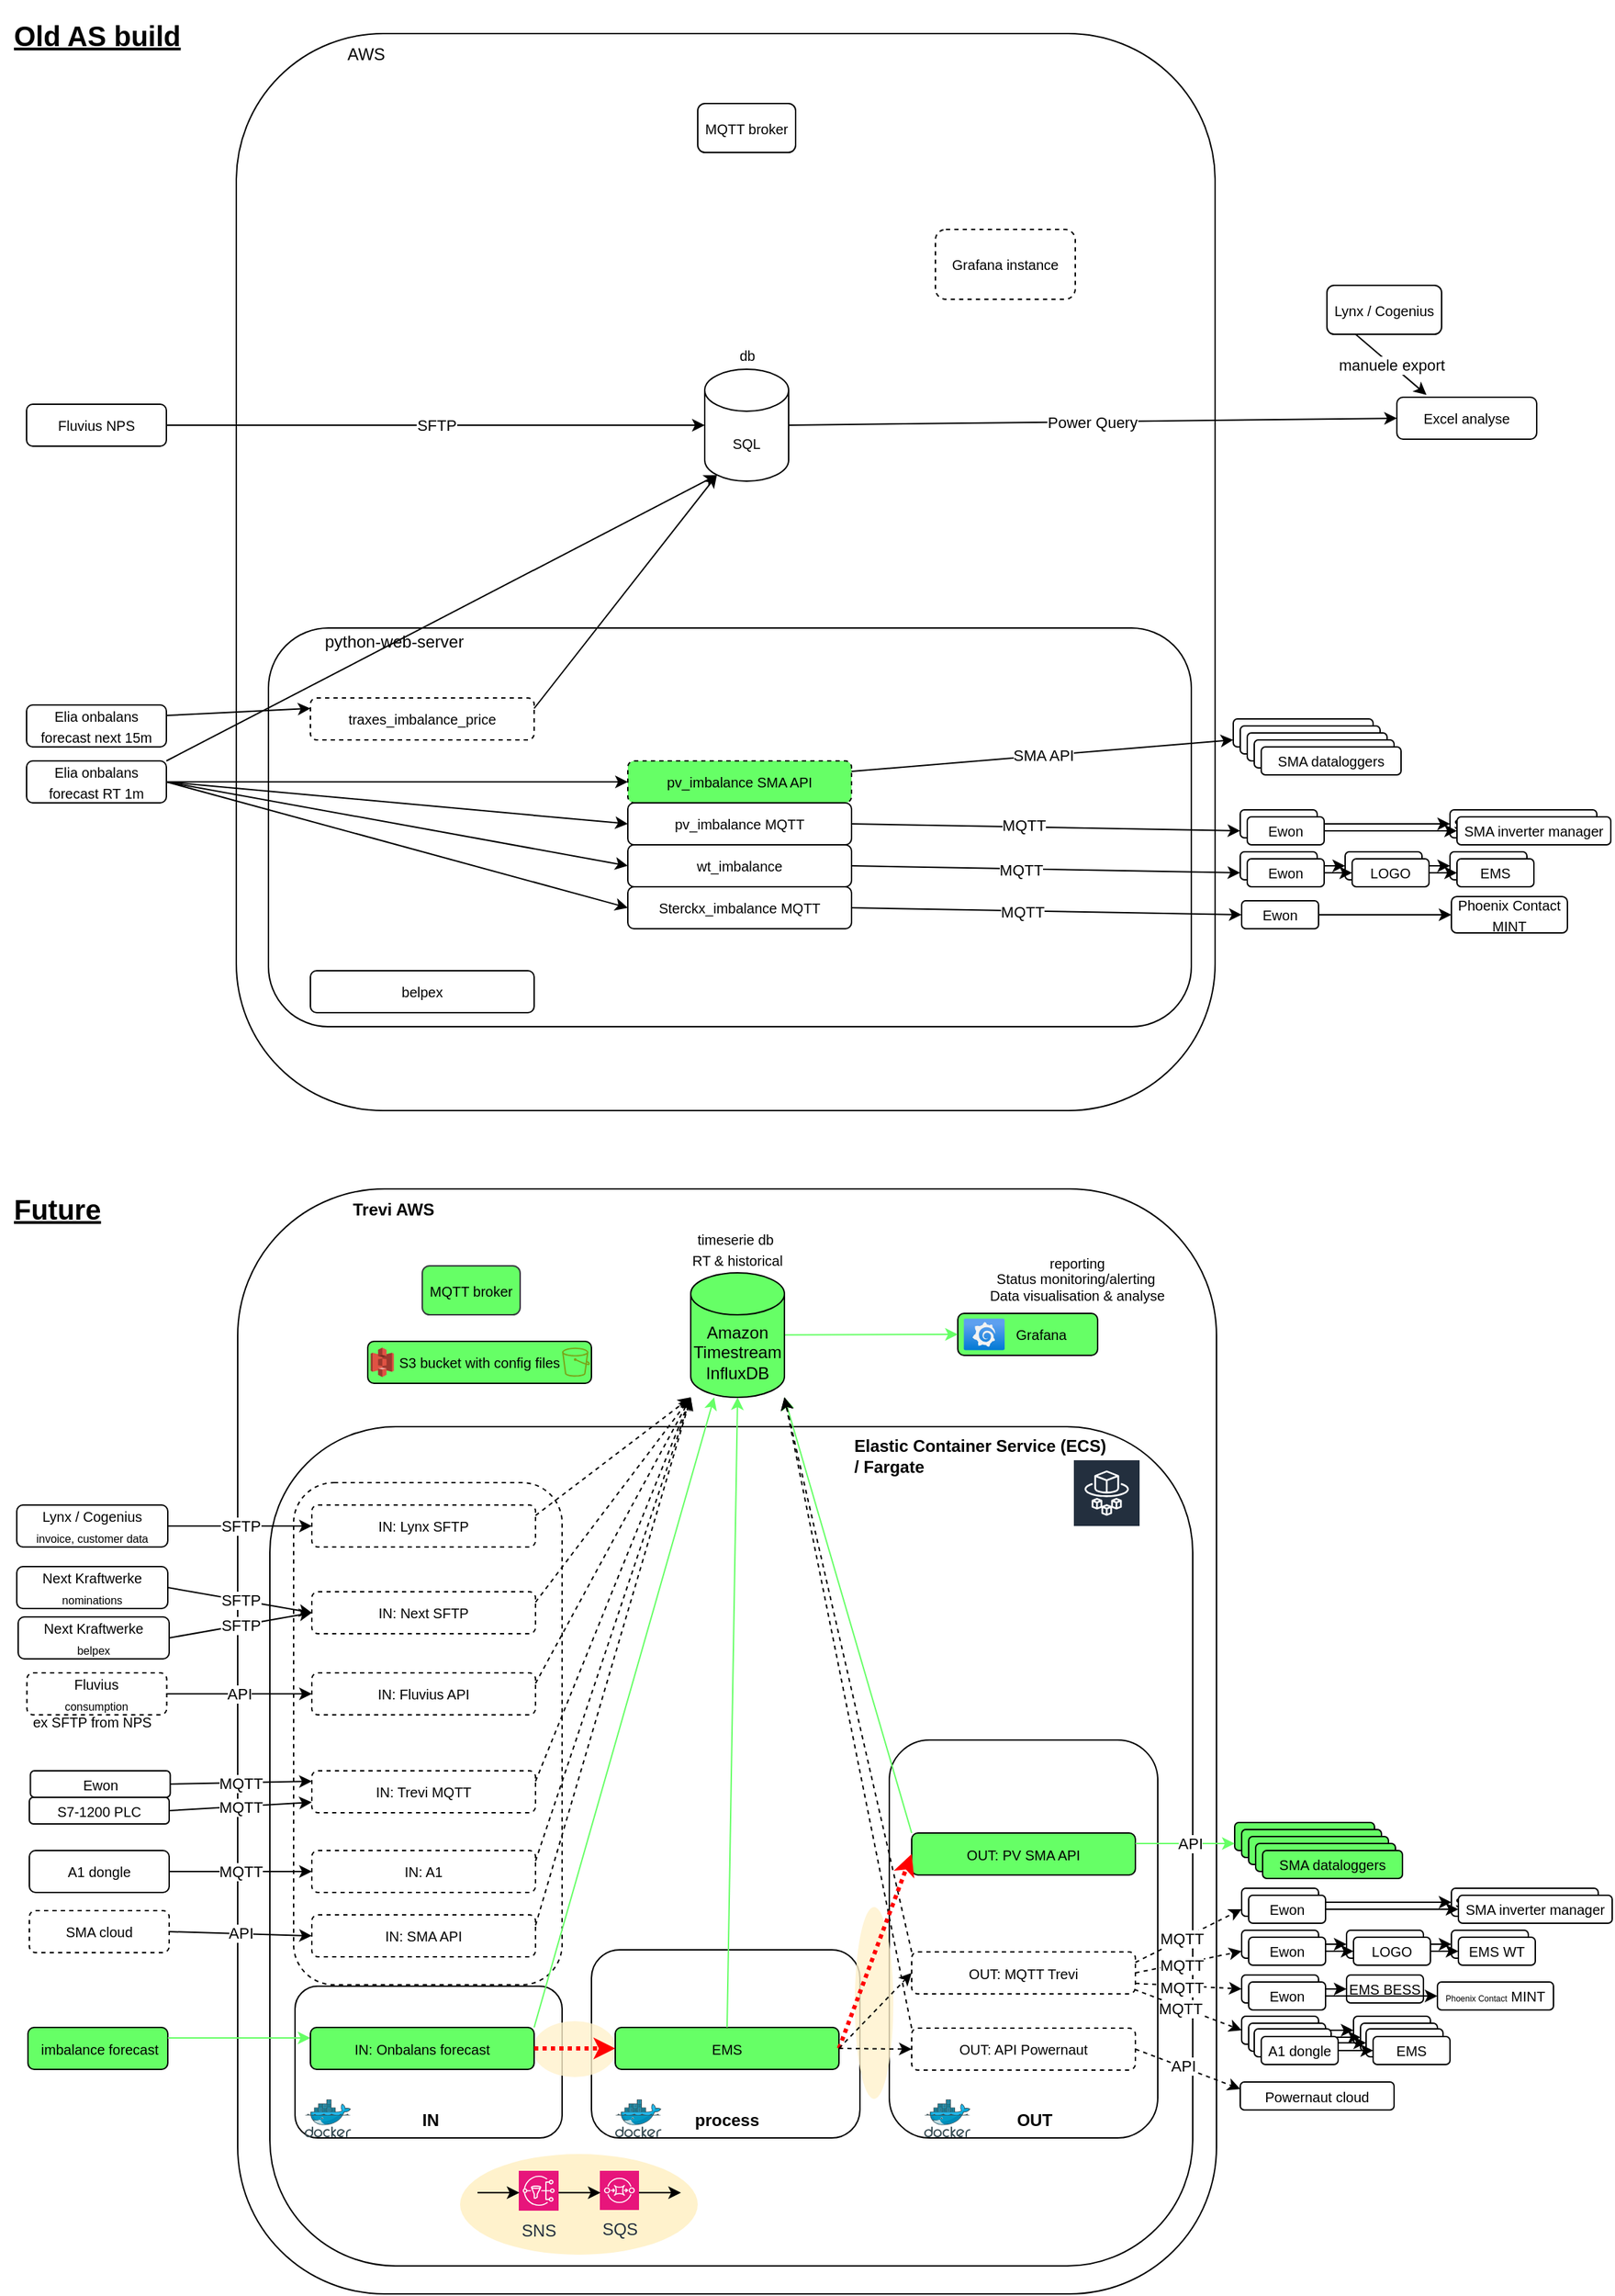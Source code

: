 <mxfile version="26.0.16">
  <diagram name="Pagina-1" id="ch-219JEEad0Wv71bElU">
    <mxGraphModel dx="2049" dy="1054" grid="1" gridSize="10" guides="1" tooltips="1" connect="1" arrows="1" fold="1" page="1" pageScale="1" pageWidth="1169" pageHeight="827" math="0" shadow="0">
      <root>
        <mxCell id="0" />
        <mxCell id="1" parent="0" />
        <mxCell id="rswGfNqE7HVyRveE84aS-66" value="" style="rounded=1;whiteSpace=wrap;html=1;" parent="1" vertex="1">
          <mxGeometry x="169" y="850" width="700" height="790" as="geometry" />
        </mxCell>
        <mxCell id="rswGfNqE7HVyRveE84aS-75" value="" style="rounded=1;whiteSpace=wrap;html=1;" parent="1" vertex="1">
          <mxGeometry x="192" y="1020" width="660" height="600" as="geometry" />
        </mxCell>
        <mxCell id="rswGfNqE7HVyRveE84aS-121" value="" style="rounded=1;whiteSpace=wrap;html=1;" parent="1" vertex="1">
          <mxGeometry x="210" y="1420" width="191" height="108.5" as="geometry" />
        </mxCell>
        <mxCell id="r9gsJSX6RoqanbE3VTS2-17" value="" style="rounded=1;whiteSpace=wrap;html=1;" vertex="1" parent="1">
          <mxGeometry x="422" y="1394" width="192" height="134.5" as="geometry" />
        </mxCell>
        <mxCell id="r9gsJSX6RoqanbE3VTS2-19" value="" style="rounded=1;whiteSpace=wrap;html=1;" vertex="1" parent="1">
          <mxGeometry x="635" y="1244" width="192" height="284.5" as="geometry" />
        </mxCell>
        <mxCell id="KNUL4cX1r_U77rqQdTEB-2" value="" style="rounded=1;whiteSpace=wrap;html=1;" parent="1" vertex="1">
          <mxGeometry x="168" y="24" width="700" height="770" as="geometry" />
        </mxCell>
        <mxCell id="KNUL4cX1r_U77rqQdTEB-1" value="&lt;font style=&quot;font-size: 10px;&quot;&gt;SQL&lt;/font&gt;" style="shape=cylinder3;whiteSpace=wrap;html=1;boundedLbl=1;backgroundOutline=1;size=15;" parent="1" vertex="1">
          <mxGeometry x="503" y="264" width="60" height="80" as="geometry" />
        </mxCell>
        <mxCell id="KNUL4cX1r_U77rqQdTEB-3" value="AWS" style="text;html=1;align=center;verticalAlign=middle;whiteSpace=wrap;rounded=0;" parent="1" vertex="1">
          <mxGeometry x="231" y="24" width="60" height="30" as="geometry" />
        </mxCell>
        <mxCell id="KNUL4cX1r_U77rqQdTEB-7" value="&lt;font style=&quot;font-size: 10px;&quot;&gt;Excel analyse&lt;/font&gt;" style="rounded=1;whiteSpace=wrap;html=1;" parent="1" vertex="1">
          <mxGeometry x="998" y="284" width="100" height="30" as="geometry" />
        </mxCell>
        <mxCell id="KNUL4cX1r_U77rqQdTEB-8" value="&lt;font style=&quot;font-size: 10px;&quot;&gt;Fluvius NPS&lt;/font&gt;" style="rounded=1;whiteSpace=wrap;html=1;" parent="1" vertex="1">
          <mxGeometry x="18" y="289" width="100" height="30" as="geometry" />
        </mxCell>
        <mxCell id="rswGfNqE7HVyRveE84aS-2" value="SFTP" style="endArrow=classic;html=1;rounded=0;entryX=0;entryY=0.5;entryDx=0;entryDy=0;entryPerimeter=0;exitX=1;exitY=0.5;exitDx=0;exitDy=0;" parent="1" source="KNUL4cX1r_U77rqQdTEB-8" target="KNUL4cX1r_U77rqQdTEB-1" edge="1">
          <mxGeometry width="50" height="50" relative="1" as="geometry">
            <mxPoint x="248" y="284" as="sourcePoint" />
            <mxPoint x="538" y="254" as="targetPoint" />
          </mxGeometry>
        </mxCell>
        <mxCell id="r9gsJSX6RoqanbE3VTS2-50" value="" style="ellipse;whiteSpace=wrap;html=1;fillColor=#FFF2CC;strokeColor=none;opacity=80;" vertex="1" parent="1">
          <mxGeometry x="380" y="1445" width="60" height="40" as="geometry" />
        </mxCell>
        <mxCell id="rswGfNqE7HVyRveE84aS-3" value="Power Query" style="endArrow=classic;html=1;rounded=0;exitX=1;exitY=0.5;exitDx=0;exitDy=0;exitPerimeter=0;entryX=0;entryY=0.5;entryDx=0;entryDy=0;" parent="1" source="KNUL4cX1r_U77rqQdTEB-1" target="KNUL4cX1r_U77rqQdTEB-7" edge="1">
          <mxGeometry x="-0.0" width="50" height="50" relative="1" as="geometry">
            <mxPoint x="868" y="294" as="sourcePoint" />
            <mxPoint x="918" y="244" as="targetPoint" />
            <mxPoint as="offset" />
          </mxGeometry>
        </mxCell>
        <mxCell id="rswGfNqE7HVyRveE84aS-8" value="&lt;font style=&quot;font-size: 10px;&quot;&gt;Grafana instance&lt;/font&gt;" style="rounded=1;whiteSpace=wrap;html=1;dashed=1;" parent="1" vertex="1">
          <mxGeometry x="668" y="164" width="100" height="50" as="geometry" />
        </mxCell>
        <mxCell id="rswGfNqE7HVyRveE84aS-9" value="" style="rounded=1;whiteSpace=wrap;html=1;" parent="1" vertex="1">
          <mxGeometry x="191" y="449" width="660" height="285" as="geometry" />
        </mxCell>
        <mxCell id="rswGfNqE7HVyRveE84aS-10" value="python-web-server" style="text;html=1;align=center;verticalAlign=middle;whiteSpace=wrap;rounded=0;" parent="1" vertex="1">
          <mxGeometry x="221" y="444" width="120" height="30" as="geometry" />
        </mxCell>
        <mxCell id="rswGfNqE7HVyRveE84aS-14" value="&lt;font style=&quot;font-size: 10px;&quot;&gt;belpex&lt;/font&gt;" style="rounded=1;whiteSpace=wrap;html=1;" parent="1" vertex="1">
          <mxGeometry x="221" y="694" width="160" height="30" as="geometry" />
        </mxCell>
        <mxCell id="rswGfNqE7HVyRveE84aS-16" value="&lt;div&gt;&lt;span style=&quot;font-size: 10px;&quot;&gt;pv_imbalance SMA API&lt;/span&gt;&lt;/div&gt;" style="rounded=1;whiteSpace=wrap;html=1;dashed=1;fillColor=#66FF66;" parent="1" vertex="1">
          <mxGeometry x="448" y="544" width="160" height="30" as="geometry" />
        </mxCell>
        <mxCell id="rswGfNqE7HVyRveE84aS-17" value="&lt;div&gt;&lt;span style=&quot;font-size: 10px;&quot;&gt;wt_imbalance&lt;/span&gt;&lt;/div&gt;" style="rounded=1;whiteSpace=wrap;html=1;" parent="1" vertex="1">
          <mxGeometry x="448" y="604" width="160" height="30" as="geometry" />
        </mxCell>
        <mxCell id="rswGfNqE7HVyRveE84aS-18" value="&lt;font style=&quot;font-size: 10px;&quot;&gt;MQTT broker&lt;/font&gt;" style="rounded=1;whiteSpace=wrap;html=1;" parent="1" vertex="1">
          <mxGeometry x="498" y="74" width="70" height="35" as="geometry" />
        </mxCell>
        <mxCell id="rswGfNqE7HVyRveE84aS-21" value="&lt;font style=&quot;font-size: 10px;&quot;&gt;traxes_imbalance_price&lt;/font&gt;" style="rounded=1;whiteSpace=wrap;html=1;dashed=1;" parent="1" vertex="1">
          <mxGeometry x="221" y="499" width="160" height="30" as="geometry" />
        </mxCell>
        <mxCell id="rswGfNqE7HVyRveE84aS-24" value="&lt;font style=&quot;font-size: 10px;&quot;&gt;Elia onbalans forecast RT 1m&lt;/font&gt;" style="rounded=1;whiteSpace=wrap;html=1;" parent="1" vertex="1">
          <mxGeometry x="18" y="544" width="100" height="30" as="geometry" />
        </mxCell>
        <mxCell id="rswGfNqE7HVyRveE84aS-25" value="" style="endArrow=classic;html=1;rounded=0;exitX=1;exitY=0.25;exitDx=0;exitDy=0;entryX=0;entryY=0.25;entryDx=0;entryDy=0;" parent="1" source="VrljPDt0W4JhfJKuqfeu-1" target="rswGfNqE7HVyRveE84aS-21" edge="1">
          <mxGeometry width="50" height="50" relative="1" as="geometry">
            <mxPoint x="558" y="544" as="sourcePoint" />
            <mxPoint x="608" y="494" as="targetPoint" />
          </mxGeometry>
        </mxCell>
        <mxCell id="rswGfNqE7HVyRveE84aS-26" value="" style="endArrow=classic;html=1;rounded=0;exitX=1;exitY=0.5;exitDx=0;exitDy=0;entryX=0;entryY=0.5;entryDx=0;entryDy=0;" parent="1" source="rswGfNqE7HVyRveE84aS-24" target="rswGfNqE7HVyRveE84aS-16" edge="1">
          <mxGeometry width="50" height="50" relative="1" as="geometry">
            <mxPoint x="558" y="544" as="sourcePoint" />
            <mxPoint x="608" y="494" as="targetPoint" />
          </mxGeometry>
        </mxCell>
        <mxCell id="rswGfNqE7HVyRveE84aS-27" value="&lt;font style=&quot;font-size: 10px;&quot;&gt;SMA datalogger&lt;/font&gt;" style="rounded=1;whiteSpace=wrap;html=1;" parent="1" vertex="1">
          <mxGeometry x="881" y="514" width="100" height="20" as="geometry" />
        </mxCell>
        <mxCell id="rswGfNqE7HVyRveE84aS-28" value="SMA API" style="endArrow=classic;html=1;rounded=0;exitX=1;exitY=0.25;exitDx=0;exitDy=0;entryX=0;entryY=0.75;entryDx=0;entryDy=0;" parent="1" source="rswGfNqE7HVyRveE84aS-16" target="rswGfNqE7HVyRveE84aS-27" edge="1">
          <mxGeometry width="50" height="50" relative="1" as="geometry">
            <mxPoint x="551" y="514" as="sourcePoint" />
            <mxPoint x="601" y="464" as="targetPoint" />
          </mxGeometry>
        </mxCell>
        <mxCell id="rswGfNqE7HVyRveE84aS-29" value="&lt;font style=&quot;font-size: 10px;&quot;&gt;SMA datalogger&lt;/font&gt;" style="rounded=1;whiteSpace=wrap;html=1;" parent="1" vertex="1">
          <mxGeometry x="886" y="519" width="100" height="20" as="geometry" />
        </mxCell>
        <mxCell id="rswGfNqE7HVyRveE84aS-30" value="&lt;font style=&quot;font-size: 10px;&quot;&gt;SMA datalogger&lt;/font&gt;" style="rounded=1;whiteSpace=wrap;html=1;" parent="1" vertex="1">
          <mxGeometry x="891" y="524" width="100" height="20" as="geometry" />
        </mxCell>
        <mxCell id="rswGfNqE7HVyRveE84aS-32" value="&lt;font style=&quot;font-size: 10px;&quot;&gt;SMA datalogger&lt;/font&gt;" style="rounded=1;whiteSpace=wrap;html=1;" parent="1" vertex="1">
          <mxGeometry x="896" y="529" width="100" height="20" as="geometry" />
        </mxCell>
        <mxCell id="rswGfNqE7HVyRveE84aS-31" value="&lt;font style=&quot;font-size: 10px;&quot;&gt;SMA dataloggers&lt;/font&gt;" style="rounded=1;whiteSpace=wrap;html=1;" parent="1" vertex="1">
          <mxGeometry x="901" y="534" width="100" height="20" as="geometry" />
        </mxCell>
        <mxCell id="rswGfNqE7HVyRveE84aS-33" value="&lt;font style=&quot;font-size: 10px;&quot;&gt;Ewon&lt;/font&gt;" style="rounded=1;whiteSpace=wrap;html=1;" parent="1" vertex="1">
          <mxGeometry x="886" y="609" width="55" height="20" as="geometry" />
        </mxCell>
        <mxCell id="rswGfNqE7HVyRveE84aS-34" value="&lt;font style=&quot;font-size: 10px;&quot;&gt;LOGO&lt;/font&gt;" style="rounded=1;whiteSpace=wrap;html=1;" parent="1" vertex="1">
          <mxGeometry x="961" y="609" width="55" height="20" as="geometry" />
        </mxCell>
        <mxCell id="rswGfNqE7HVyRveE84aS-35" value="" style="endArrow=classic;html=1;rounded=0;exitX=1;exitY=0.5;exitDx=0;exitDy=0;entryX=0;entryY=0.75;entryDx=0;entryDy=0;" parent="1" source="rswGfNqE7HVyRveE84aS-17" target="rswGfNqE7HVyRveE84aS-33" edge="1">
          <mxGeometry width="50" height="50" relative="1" as="geometry">
            <mxPoint x="641" y="484" as="sourcePoint" />
            <mxPoint x="881" y="624" as="targetPoint" />
          </mxGeometry>
        </mxCell>
        <mxCell id="rswGfNqE7HVyRveE84aS-49" value="MQTT" style="edgeLabel;html=1;align=center;verticalAlign=middle;resizable=0;points=[];" parent="rswGfNqE7HVyRveE84aS-35" vertex="1" connectable="0">
          <mxGeometry x="-0.13" y="-1" relative="1" as="geometry">
            <mxPoint as="offset" />
          </mxGeometry>
        </mxCell>
        <mxCell id="rswGfNqE7HVyRveE84aS-36" value="" style="endArrow=classic;html=1;rounded=0;exitX=1;exitY=0.5;exitDx=0;exitDy=0;entryX=0;entryY=0.5;entryDx=0;entryDy=0;" parent="1" source="rswGfNqE7HVyRveE84aS-33" target="rswGfNqE7HVyRveE84aS-34" edge="1">
          <mxGeometry width="50" height="50" relative="1" as="geometry">
            <mxPoint x="641" y="484" as="sourcePoint" />
            <mxPoint x="691" y="434" as="targetPoint" />
          </mxGeometry>
        </mxCell>
        <mxCell id="rswGfNqE7HVyRveE84aS-37" value="&lt;font style=&quot;font-size: 10px;&quot;&gt;Ewon&lt;/font&gt;" style="rounded=1;whiteSpace=wrap;html=1;" parent="1" vertex="1">
          <mxGeometry x="891" y="614" width="55" height="20" as="geometry" />
        </mxCell>
        <mxCell id="rswGfNqE7HVyRveE84aS-39" value="" style="endArrow=classic;html=1;rounded=0;exitX=1;exitY=0.5;exitDx=0;exitDy=0;entryX=0;entryY=0.5;entryDx=0;entryDy=0;" parent="1" source="rswGfNqE7HVyRveE84aS-37" target="rswGfNqE7HVyRveE84aS-38" edge="1">
          <mxGeometry width="50" height="50" relative="1" as="geometry">
            <mxPoint x="646" y="489" as="sourcePoint" />
            <mxPoint x="696" y="439" as="targetPoint" />
          </mxGeometry>
        </mxCell>
        <mxCell id="rswGfNqE7HVyRveE84aS-40" value="&lt;div&gt;&lt;span style=&quot;font-size: 10px;&quot;&gt;pv_imbalance MQTT&lt;/span&gt;&lt;/div&gt;" style="rounded=1;whiteSpace=wrap;html=1;" parent="1" vertex="1">
          <mxGeometry x="448" y="574" width="160" height="30" as="geometry" />
        </mxCell>
        <mxCell id="rswGfNqE7HVyRveE84aS-41" value="&lt;font style=&quot;font-size: 10px;&quot;&gt;Ewon&lt;/font&gt;" style="rounded=1;whiteSpace=wrap;html=1;" parent="1" vertex="1">
          <mxGeometry x="886" y="579" width="55" height="20" as="geometry" />
        </mxCell>
        <mxCell id="rswGfNqE7HVyRveE84aS-43" value="" style="endArrow=classic;html=1;rounded=0;exitX=1;exitY=0.5;exitDx=0;exitDy=0;entryX=0;entryY=0.75;entryDx=0;entryDy=0;" parent="1" source="rswGfNqE7HVyRveE84aS-40" target="rswGfNqE7HVyRveE84aS-41" edge="1">
          <mxGeometry width="50" height="50" relative="1" as="geometry">
            <mxPoint x="641" y="454" as="sourcePoint" />
            <mxPoint x="881" y="594" as="targetPoint" />
          </mxGeometry>
        </mxCell>
        <mxCell id="rswGfNqE7HVyRveE84aS-48" value="MQTT" style="edgeLabel;html=1;align=center;verticalAlign=middle;resizable=0;points=[];" parent="rswGfNqE7HVyRveE84aS-43" vertex="1" connectable="0">
          <mxGeometry x="-0.119" y="1" relative="1" as="geometry">
            <mxPoint as="offset" />
          </mxGeometry>
        </mxCell>
        <mxCell id="rswGfNqE7HVyRveE84aS-44" value="" style="endArrow=classic;html=1;rounded=0;exitX=1;exitY=0.5;exitDx=0;exitDy=0;entryX=0;entryY=0.5;entryDx=0;entryDy=0;" parent="1" source="rswGfNqE7HVyRveE84aS-41" target="rswGfNqE7HVyRveE84aS-55" edge="1">
          <mxGeometry width="50" height="50" relative="1" as="geometry">
            <mxPoint x="641" y="454" as="sourcePoint" />
            <mxPoint x="961" y="589" as="targetPoint" />
          </mxGeometry>
        </mxCell>
        <mxCell id="rswGfNqE7HVyRveE84aS-45" value="&lt;font style=&quot;font-size: 10px;&quot;&gt;Ewon&lt;/font&gt;" style="rounded=1;whiteSpace=wrap;html=1;" parent="1" vertex="1">
          <mxGeometry x="891" y="584" width="55" height="20" as="geometry" />
        </mxCell>
        <mxCell id="rswGfNqE7HVyRveE84aS-50" value="&lt;font style=&quot;font-size: 10px;&quot;&gt;EMS&lt;/font&gt;" style="rounded=1;whiteSpace=wrap;html=1;" parent="1" vertex="1">
          <mxGeometry x="1036" y="609" width="55" height="20" as="geometry" />
        </mxCell>
        <mxCell id="rswGfNqE7HVyRveE84aS-51" value="" style="endArrow=classic;html=1;rounded=0;exitX=1;exitY=0.5;exitDx=0;exitDy=0;entryX=0;entryY=0.5;entryDx=0;entryDy=0;" parent="1" source="rswGfNqE7HVyRveE84aS-34" target="rswGfNqE7HVyRveE84aS-50" edge="1">
          <mxGeometry width="50" height="50" relative="1" as="geometry">
            <mxPoint x="1016" y="619" as="sourcePoint" />
            <mxPoint x="766" y="434" as="targetPoint" />
          </mxGeometry>
        </mxCell>
        <mxCell id="rswGfNqE7HVyRveE84aS-52" value="&lt;font style=&quot;font-size: 10px;&quot;&gt;EMS&lt;/font&gt;" style="rounded=1;whiteSpace=wrap;html=1;" parent="1" vertex="1">
          <mxGeometry x="1041" y="614" width="55" height="20" as="geometry" />
        </mxCell>
        <mxCell id="rswGfNqE7HVyRveE84aS-53" value="" style="endArrow=classic;html=1;rounded=0;exitX=1;exitY=0.5;exitDx=0;exitDy=0;entryX=0;entryY=0.5;entryDx=0;entryDy=0;" parent="1" source="rswGfNqE7HVyRveE84aS-38" target="rswGfNqE7HVyRveE84aS-52" edge="1">
          <mxGeometry width="50" height="50" relative="1" as="geometry">
            <mxPoint x="1021" y="624" as="sourcePoint" />
            <mxPoint x="771" y="439" as="targetPoint" />
          </mxGeometry>
        </mxCell>
        <mxCell id="rswGfNqE7HVyRveE84aS-38" value="&lt;font style=&quot;font-size: 10px;&quot;&gt;LOGO&lt;/font&gt;" style="rounded=1;whiteSpace=wrap;html=1;" parent="1" vertex="1">
          <mxGeometry x="966" y="614" width="55" height="20" as="geometry" />
        </mxCell>
        <mxCell id="rswGfNqE7HVyRveE84aS-55" value="&lt;span style=&quot;font-size: 10px;&quot;&gt;SMA inverter manager&lt;/span&gt;" style="rounded=1;whiteSpace=wrap;html=1;" parent="1" vertex="1">
          <mxGeometry x="1036" y="579" width="105" height="20" as="geometry" />
        </mxCell>
        <mxCell id="rswGfNqE7HVyRveE84aS-57" value="&lt;font style=&quot;font-size: 10px;&quot;&gt;SMA inverter manager&lt;/font&gt;" style="rounded=1;whiteSpace=wrap;html=1;" parent="1" vertex="1">
          <mxGeometry x="1041" y="584" width="110" height="20" as="geometry" />
        </mxCell>
        <mxCell id="rswGfNqE7HVyRveE84aS-47" value="" style="endArrow=classic;html=1;rounded=0;exitX=1;exitY=0.5;exitDx=0;exitDy=0;entryX=0;entryY=0.5;entryDx=0;entryDy=0;" parent="1" source="rswGfNqE7HVyRveE84aS-45" target="rswGfNqE7HVyRveE84aS-57" edge="1">
          <mxGeometry width="50" height="50" relative="1" as="geometry">
            <mxPoint x="646" y="459" as="sourcePoint" />
            <mxPoint x="966" y="594" as="targetPoint" />
          </mxGeometry>
        </mxCell>
        <mxCell id="rswGfNqE7HVyRveE84aS-61" value="" style="endArrow=classic;html=1;rounded=0;exitX=1;exitY=0.5;exitDx=0;exitDy=0;entryX=0;entryY=0.5;entryDx=0;entryDy=0;" parent="1" source="rswGfNqE7HVyRveE84aS-24" target="rswGfNqE7HVyRveE84aS-40" edge="1">
          <mxGeometry width="50" height="50" relative="1" as="geometry">
            <mxPoint x="541" y="444" as="sourcePoint" />
            <mxPoint x="591" y="394" as="targetPoint" />
          </mxGeometry>
        </mxCell>
        <mxCell id="rswGfNqE7HVyRveE84aS-62" value="" style="endArrow=classic;html=1;rounded=0;exitX=1;exitY=0.5;exitDx=0;exitDy=0;entryX=0;entryY=0.5;entryDx=0;entryDy=0;" parent="1" source="rswGfNqE7HVyRveE84aS-24" target="rswGfNqE7HVyRveE84aS-17" edge="1">
          <mxGeometry width="50" height="50" relative="1" as="geometry">
            <mxPoint x="541" y="444" as="sourcePoint" />
            <mxPoint x="591" y="394" as="targetPoint" />
          </mxGeometry>
        </mxCell>
        <mxCell id="rswGfNqE7HVyRveE84aS-64" value="&lt;font style=&quot;font-size: 10px;&quot;&gt;db&lt;/font&gt;" style="text;html=1;align=center;verticalAlign=middle;whiteSpace=wrap;rounded=0;" parent="1" vertex="1">
          <mxGeometry x="496.5" y="239" width="73" height="30" as="geometry" />
        </mxCell>
        <mxCell id="rswGfNqE7HVyRveE84aS-68" value="Trevi AWS" style="text;html=1;align=center;verticalAlign=middle;whiteSpace=wrap;rounded=0;fontStyle=1" parent="1" vertex="1">
          <mxGeometry x="241" y="850" width="79" height="30" as="geometry" />
        </mxCell>
        <mxCell id="rswGfNqE7HVyRveE84aS-69" value="&lt;font style=&quot;font-size: 10px;&quot;&gt;&amp;nbsp; &amp;nbsp; &amp;nbsp; &amp;nbsp;Grafana&lt;/font&gt;" style="rounded=1;whiteSpace=wrap;html=1;fillColor=#66FF66;" parent="1" vertex="1">
          <mxGeometry x="684" y="939" width="100" height="30" as="geometry" />
        </mxCell>
        <mxCell id="rswGfNqE7HVyRveE84aS-70" value="&lt;font style=&quot;font-size: 10px;&quot;&gt;Fluvius&lt;/font&gt;&lt;div&gt;&lt;font style=&quot;font-size: 8px;&quot;&gt;consumption&lt;/font&gt;&lt;/div&gt;" style="rounded=1;whiteSpace=wrap;html=1;dashed=1;" parent="1" vertex="1">
          <mxGeometry x="18.25" y="1196" width="100" height="30" as="geometry" />
        </mxCell>
        <mxCell id="rswGfNqE7HVyRveE84aS-72" value="" style="endArrow=classic;html=1;rounded=0;entryX=0;entryY=0.5;entryDx=0;entryDy=0;strokeColor=#66FF66;" parent="1" source="rswGfNqE7HVyRveE84aS-152" target="rswGfNqE7HVyRveE84aS-69" edge="1">
          <mxGeometry x="-0.0" width="50" height="50" relative="1" as="geometry">
            <mxPoint x="651" y="1089" as="sourcePoint" />
            <mxPoint x="919" y="1029" as="targetPoint" />
            <mxPoint as="offset" />
          </mxGeometry>
        </mxCell>
        <mxCell id="rswGfNqE7HVyRveE84aS-73" value="&lt;font style=&quot;font-size: 10px;&quot;&gt;A1 dongle&lt;/font&gt;" style="rounded=1;whiteSpace=wrap;html=1;" parent="1" vertex="1">
          <mxGeometry x="20" y="1323" width="100" height="30" as="geometry" />
        </mxCell>
        <mxCell id="rswGfNqE7HVyRveE84aS-74" value="&lt;div&gt;&lt;font style=&quot;font-size: 10px;&quot;&gt;Data visualisation &amp;amp; analyse&lt;/font&gt;&lt;/div&gt;" style="rounded=1;whiteSpace=wrap;html=1;dashed=1;strokeColor=none;" parent="1" vertex="1">
          <mxGeometry x="704" y="919" width="131" height="14" as="geometry" />
        </mxCell>
        <mxCell id="rswGfNqE7HVyRveE84aS-80" value="&lt;font style=&quot;font-size: 10px;&quot;&gt;MQTT broker&lt;/font&gt;" style="rounded=1;whiteSpace=wrap;html=1;fillColor=light-dark(#66ff66, #203a00);strokeColor=#36393d;" parent="1" vertex="1">
          <mxGeometry x="301" y="905" width="70" height="35" as="geometry" />
        </mxCell>
        <mxCell id="rswGfNqE7HVyRveE84aS-84" value="&lt;font style=&quot;font-size: 10px;&quot;&gt;&amp;nbsp;imbalance forecast&lt;/font&gt;" style="rounded=1;whiteSpace=wrap;html=1;fillColor=#66FF66;" parent="1" vertex="1">
          <mxGeometry x="19" y="1449.5" width="100" height="30" as="geometry" />
        </mxCell>
        <mxCell id="rswGfNqE7HVyRveE84aS-87" value="&lt;font style=&quot;font-size: 10px;&quot;&gt;SMA datalogger&lt;/font&gt;" style="rounded=1;whiteSpace=wrap;html=1;fillColor=#66FF66;" parent="1" vertex="1">
          <mxGeometry x="882" y="1303" width="100" height="20" as="geometry" />
        </mxCell>
        <mxCell id="rswGfNqE7HVyRveE84aS-89" value="&lt;font style=&quot;font-size: 10px;&quot;&gt;SMA datalogger&lt;/font&gt;" style="rounded=1;whiteSpace=wrap;html=1;fillColor=#66FF66;" parent="1" vertex="1">
          <mxGeometry x="887" y="1308" width="100" height="20" as="geometry" />
        </mxCell>
        <mxCell id="rswGfNqE7HVyRveE84aS-90" value="&lt;font style=&quot;font-size: 10px;&quot;&gt;SMA datalogger&lt;/font&gt;" style="rounded=1;whiteSpace=wrap;html=1;fillColor=#66FF66;" parent="1" vertex="1">
          <mxGeometry x="892" y="1313" width="100" height="20" as="geometry" />
        </mxCell>
        <mxCell id="rswGfNqE7HVyRveE84aS-91" value="&lt;font style=&quot;font-size: 10px;&quot;&gt;SMA datalogger&lt;/font&gt;" style="rounded=1;whiteSpace=wrap;html=1;fillColor=#66FF66;" parent="1" vertex="1">
          <mxGeometry x="897" y="1318" width="100" height="20" as="geometry" />
        </mxCell>
        <mxCell id="rswGfNqE7HVyRveE84aS-92" value="&lt;font style=&quot;font-size: 10px;&quot;&gt;SMA dataloggers&lt;/font&gt;" style="rounded=1;whiteSpace=wrap;html=1;fillColor=#66FF66;" parent="1" vertex="1">
          <mxGeometry x="902" y="1323" width="100" height="20" as="geometry" />
        </mxCell>
        <mxCell id="rswGfNqE7HVyRveE84aS-93" value="&lt;font style=&quot;font-size: 10px;&quot;&gt;Ewon&lt;/font&gt;" style="rounded=1;whiteSpace=wrap;html=1;" parent="1" vertex="1">
          <mxGeometry x="887" y="1380" width="55" height="20" as="geometry" />
        </mxCell>
        <mxCell id="rswGfNqE7HVyRveE84aS-94" value="&lt;font style=&quot;font-size: 10px;&quot;&gt;LOGO&lt;/font&gt;" style="rounded=1;whiteSpace=wrap;html=1;" parent="1" vertex="1">
          <mxGeometry x="962" y="1380" width="55" height="20" as="geometry" />
        </mxCell>
        <mxCell id="rswGfNqE7HVyRveE84aS-97" value="" style="endArrow=classic;html=1;rounded=0;exitX=1;exitY=0.5;exitDx=0;exitDy=0;entryX=0;entryY=0.5;entryDx=0;entryDy=0;" parent="1" source="rswGfNqE7HVyRveE84aS-93" target="rswGfNqE7HVyRveE84aS-94" edge="1">
          <mxGeometry width="50" height="50" relative="1" as="geometry">
            <mxPoint x="642" y="1255" as="sourcePoint" />
            <mxPoint x="692" y="1205" as="targetPoint" />
          </mxGeometry>
        </mxCell>
        <mxCell id="rswGfNqE7HVyRveE84aS-98" value="&lt;font style=&quot;font-size: 10px;&quot;&gt;Ewon&lt;/font&gt;" style="rounded=1;whiteSpace=wrap;html=1;" parent="1" vertex="1">
          <mxGeometry x="892" y="1385" width="55" height="20" as="geometry" />
        </mxCell>
        <mxCell id="rswGfNqE7HVyRveE84aS-99" value="" style="endArrow=classic;html=1;rounded=0;exitX=1;exitY=0.5;exitDx=0;exitDy=0;entryX=0;entryY=0.5;entryDx=0;entryDy=0;" parent="1" source="rswGfNqE7HVyRveE84aS-98" target="rswGfNqE7HVyRveE84aS-110" edge="1">
          <mxGeometry width="50" height="50" relative="1" as="geometry">
            <mxPoint x="647" y="1260" as="sourcePoint" />
            <mxPoint x="697" y="1210" as="targetPoint" />
          </mxGeometry>
        </mxCell>
        <mxCell id="rswGfNqE7HVyRveE84aS-101" value="&lt;font style=&quot;font-size: 10px;&quot;&gt;Ewon&lt;/font&gt;" style="rounded=1;whiteSpace=wrap;html=1;" parent="1" vertex="1">
          <mxGeometry x="887" y="1350" width="55" height="20" as="geometry" />
        </mxCell>
        <mxCell id="rswGfNqE7HVyRveE84aS-104" value="" style="endArrow=classic;html=1;rounded=0;exitX=1;exitY=0.5;exitDx=0;exitDy=0;entryX=0;entryY=0.5;entryDx=0;entryDy=0;" parent="1" source="rswGfNqE7HVyRveE84aS-101" target="rswGfNqE7HVyRveE84aS-112" edge="1">
          <mxGeometry width="50" height="50" relative="1" as="geometry">
            <mxPoint x="642" y="1225" as="sourcePoint" />
            <mxPoint x="962" y="1360" as="targetPoint" />
          </mxGeometry>
        </mxCell>
        <mxCell id="rswGfNqE7HVyRveE84aS-105" value="&lt;font style=&quot;font-size: 10px;&quot;&gt;Ewon&lt;/font&gt;" style="rounded=1;whiteSpace=wrap;html=1;" parent="1" vertex="1">
          <mxGeometry x="892" y="1355" width="55" height="20" as="geometry" />
        </mxCell>
        <mxCell id="rswGfNqE7HVyRveE84aS-106" value="&lt;font style=&quot;font-size: 10px;&quot;&gt;EMS&lt;/font&gt;" style="rounded=1;whiteSpace=wrap;html=1;" parent="1" vertex="1">
          <mxGeometry x="1037" y="1380" width="55" height="20" as="geometry" />
        </mxCell>
        <mxCell id="rswGfNqE7HVyRveE84aS-107" value="" style="endArrow=classic;html=1;rounded=0;exitX=1;exitY=0.5;exitDx=0;exitDy=0;entryX=0;entryY=0.5;entryDx=0;entryDy=0;" parent="1" source="rswGfNqE7HVyRveE84aS-94" target="rswGfNqE7HVyRveE84aS-106" edge="1">
          <mxGeometry width="50" height="50" relative="1" as="geometry">
            <mxPoint x="1017" y="1390" as="sourcePoint" />
            <mxPoint x="767" y="1205" as="targetPoint" />
          </mxGeometry>
        </mxCell>
        <mxCell id="rswGfNqE7HVyRveE84aS-108" value="&lt;font style=&quot;font-size: 10px;&quot;&gt;EMS WT&lt;/font&gt;" style="rounded=1;whiteSpace=wrap;html=1;" parent="1" vertex="1">
          <mxGeometry x="1042" y="1385" width="55" height="20" as="geometry" />
        </mxCell>
        <mxCell id="rswGfNqE7HVyRveE84aS-109" value="" style="endArrow=classic;html=1;rounded=0;exitX=1;exitY=0.5;exitDx=0;exitDy=0;entryX=0;entryY=0.5;entryDx=0;entryDy=0;" parent="1" source="rswGfNqE7HVyRveE84aS-110" target="rswGfNqE7HVyRveE84aS-108" edge="1">
          <mxGeometry width="50" height="50" relative="1" as="geometry">
            <mxPoint x="1022" y="1395" as="sourcePoint" />
            <mxPoint x="772" y="1210" as="targetPoint" />
          </mxGeometry>
        </mxCell>
        <mxCell id="rswGfNqE7HVyRveE84aS-110" value="&lt;font style=&quot;font-size: 10px;&quot;&gt;LOGO&lt;/font&gt;" style="rounded=1;whiteSpace=wrap;html=1;" parent="1" vertex="1">
          <mxGeometry x="967" y="1385" width="55" height="20" as="geometry" />
        </mxCell>
        <mxCell id="rswGfNqE7HVyRveE84aS-112" value="&lt;span style=&quot;font-size: 10px;&quot;&gt;SMA inverter manager&lt;/span&gt;" style="rounded=1;whiteSpace=wrap;html=1;" parent="1" vertex="1">
          <mxGeometry x="1037" y="1350" width="105" height="20" as="geometry" />
        </mxCell>
        <mxCell id="rswGfNqE7HVyRveE84aS-114" value="&lt;font style=&quot;font-size: 10px;&quot;&gt;SMA inverter manager&lt;/font&gt;" style="rounded=1;whiteSpace=wrap;html=1;" parent="1" vertex="1">
          <mxGeometry x="1042" y="1355" width="110" height="20" as="geometry" />
        </mxCell>
        <mxCell id="rswGfNqE7HVyRveE84aS-117" value="" style="endArrow=classic;html=1;rounded=0;exitX=1;exitY=0.5;exitDx=0;exitDy=0;" parent="1" source="rswGfNqE7HVyRveE84aS-105" target="rswGfNqE7HVyRveE84aS-114" edge="1">
          <mxGeometry width="50" height="50" relative="1" as="geometry">
            <mxPoint x="647" y="1230" as="sourcePoint" />
            <mxPoint x="967" y="1365" as="targetPoint" />
          </mxGeometry>
        </mxCell>
        <mxCell id="rswGfNqE7HVyRveE84aS-120" value="&lt;span style=&quot;font-size: 10px;&quot;&gt;timeserie db&amp;nbsp;&lt;/span&gt;&lt;div&gt;&lt;span style=&quot;font-size: 10px;&quot;&gt;RT &amp;amp; historical&lt;/span&gt;&lt;/div&gt;" style="text;html=1;align=center;verticalAlign=middle;whiteSpace=wrap;rounded=0;" parent="1" vertex="1">
          <mxGeometry x="490" y="878" width="73" height="30" as="geometry" />
        </mxCell>
        <mxCell id="rswGfNqE7HVyRveE84aS-78" value="&lt;div&gt;&lt;span style=&quot;font-size: 10px;&quot;&gt;OUT: PV SMA API&lt;/span&gt;&lt;/div&gt;" style="rounded=1;whiteSpace=wrap;html=1;fillColor=#66FF66;" parent="1" vertex="1">
          <mxGeometry x="651" y="1310.5" width="160" height="30" as="geometry" />
        </mxCell>
        <mxCell id="rswGfNqE7HVyRveE84aS-79" value="&lt;div&gt;&lt;span style=&quot;font-size: 10px;&quot;&gt;OUT: MQTT Trevi&lt;/span&gt;&lt;/div&gt;" style="rounded=1;whiteSpace=wrap;html=1;dashed=1;" parent="1" vertex="1">
          <mxGeometry x="651" y="1395.5" width="160" height="30" as="geometry" />
        </mxCell>
        <mxCell id="rswGfNqE7HVyRveE84aS-85" value="" style="endArrow=classic;html=1;rounded=0;exitX=1;exitY=0.25;exitDx=0;exitDy=0;entryX=0;entryY=0.25;entryDx=0;entryDy=0;fillColor=#66FF66;strokeColor=#66FF66;" parent="1" source="rswGfNqE7HVyRveE84aS-84" target="rswGfNqE7HVyRveE84aS-82" edge="1">
          <mxGeometry width="50" height="50" relative="1" as="geometry">
            <mxPoint x="559" y="1447" as="sourcePoint" />
            <mxPoint x="609" y="1397" as="targetPoint" />
          </mxGeometry>
        </mxCell>
        <mxCell id="rswGfNqE7HVyRveE84aS-88" value="API" style="endArrow=classic;html=1;rounded=0;exitX=1;exitY=0.25;exitDx=0;exitDy=0;entryX=0;entryY=0.75;entryDx=0;entryDy=0;strokeColor=#66FF66;" parent="1" source="rswGfNqE7HVyRveE84aS-78" target="rswGfNqE7HVyRveE84aS-87" edge="1">
          <mxGeometry x="0.099" width="50" height="50" relative="1" as="geometry">
            <mxPoint x="552" y="1303" as="sourcePoint" />
            <mxPoint x="602" y="1253" as="targetPoint" />
            <mxPoint as="offset" />
          </mxGeometry>
        </mxCell>
        <mxCell id="rswGfNqE7HVyRveE84aS-95" value="" style="endArrow=classic;html=1;rounded=0;exitX=1;exitY=0.5;exitDx=0;exitDy=0;entryX=0;entryY=0.75;entryDx=0;entryDy=0;dashed=1;" parent="1" source="rswGfNqE7HVyRveE84aS-79" target="rswGfNqE7HVyRveE84aS-93" edge="1">
          <mxGeometry width="50" height="50" relative="1" as="geometry">
            <mxPoint x="642" y="1273" as="sourcePoint" />
            <mxPoint x="882" y="1413" as="targetPoint" />
          </mxGeometry>
        </mxCell>
        <mxCell id="rswGfNqE7HVyRveE84aS-96" value="MQTT" style="edgeLabel;html=1;align=center;verticalAlign=middle;resizable=0;points=[];" parent="rswGfNqE7HVyRveE84aS-95" vertex="1" connectable="0">
          <mxGeometry x="-0.13" y="-1" relative="1" as="geometry">
            <mxPoint as="offset" />
          </mxGeometry>
        </mxCell>
        <mxCell id="rswGfNqE7HVyRveE84aS-102" value="" style="endArrow=classic;html=1;rounded=0;exitX=1;exitY=0.25;exitDx=0;exitDy=0;entryX=0;entryY=0.75;entryDx=0;entryDy=0;dashed=1;" parent="1" source="rswGfNqE7HVyRveE84aS-79" target="rswGfNqE7HVyRveE84aS-101" edge="1">
          <mxGeometry width="50" height="50" relative="1" as="geometry">
            <mxPoint x="811" y="1380.5" as="sourcePoint" />
            <mxPoint x="882" y="1383" as="targetPoint" />
          </mxGeometry>
        </mxCell>
        <mxCell id="rswGfNqE7HVyRveE84aS-103" value="MQTT" style="edgeLabel;html=1;align=center;verticalAlign=middle;resizable=0;points=[];" parent="rswGfNqE7HVyRveE84aS-102" vertex="1" connectable="0">
          <mxGeometry x="-0.119" y="1" relative="1" as="geometry">
            <mxPoint as="offset" />
          </mxGeometry>
        </mxCell>
        <mxCell id="rswGfNqE7HVyRveE84aS-82" value="&lt;span style=&quot;font-size: 10px;&quot;&gt;IN:&amp;nbsp;&lt;/span&gt;&lt;span style=&quot;font-size: 10px; background-color: initial;&quot;&gt;Onbalans forecast&lt;/span&gt;" style="rounded=1;whiteSpace=wrap;html=1;fillColor=#66FF66;" parent="1" vertex="1">
          <mxGeometry x="221" y="1449.5" width="160" height="30" as="geometry" />
        </mxCell>
        <mxCell id="rswGfNqE7HVyRveE84aS-123" value="&lt;div&gt;&lt;span style=&quot;font-size: 10px;&quot;&gt;EMS&lt;/span&gt;&lt;/div&gt;" style="rounded=1;whiteSpace=wrap;html=1;fillColor=#66FF66;" parent="1" vertex="1">
          <mxGeometry x="439" y="1449.5" width="160" height="30" as="geometry" />
        </mxCell>
        <mxCell id="rswGfNqE7HVyRveE84aS-125" value="IN" style="text;html=1;align=center;verticalAlign=middle;whiteSpace=wrap;rounded=0;fontStyle=1" parent="1" vertex="1">
          <mxGeometry x="262" y="1501" width="90" height="30" as="geometry" />
        </mxCell>
        <mxCell id="rswGfNqE7HVyRveE84aS-127" value="&lt;div&gt;&lt;span style=&quot;font-size: 10px;&quot;&gt;OUT: API Powernaut&lt;/span&gt;&lt;/div&gt;" style="rounded=1;whiteSpace=wrap;html=1;dashed=1;" parent="1" vertex="1">
          <mxGeometry x="651" y="1450" width="160" height="30" as="geometry" />
        </mxCell>
        <mxCell id="rswGfNqE7HVyRveE84aS-128" value="&lt;font style=&quot;font-size: 10px;&quot;&gt;EMS&lt;/font&gt;" style="rounded=1;whiteSpace=wrap;html=1;" parent="1" vertex="1">
          <mxGeometry x="967" y="1441.5" width="55" height="20" as="geometry" />
        </mxCell>
        <mxCell id="rswGfNqE7HVyRveE84aS-130" value="&lt;font style=&quot;font-size: 10px;&quot;&gt;A1 dongle&lt;/font&gt;" style="rounded=1;whiteSpace=wrap;html=1;" parent="1" vertex="1">
          <mxGeometry x="887" y="1441.5" width="55" height="20" as="geometry" />
        </mxCell>
        <mxCell id="rswGfNqE7HVyRveE84aS-131" value="" style="endArrow=classic;html=1;rounded=0;exitX=0.995;exitY=0.894;exitDx=0;exitDy=0;entryX=0;entryY=0.5;entryDx=0;entryDy=0;exitPerimeter=0;dashed=1;" parent="1" source="rswGfNqE7HVyRveE84aS-79" target="rswGfNqE7HVyRveE84aS-130" edge="1">
          <mxGeometry width="50" height="50" relative="1" as="geometry">
            <mxPoint x="821" y="1445.5" as="sourcePoint" />
            <mxPoint x="897" y="1447.5" as="targetPoint" />
          </mxGeometry>
        </mxCell>
        <mxCell id="rswGfNqE7HVyRveE84aS-132" value="MQTT" style="edgeLabel;html=1;align=center;verticalAlign=middle;resizable=0;points=[];" parent="rswGfNqE7HVyRveE84aS-131" vertex="1" connectable="0">
          <mxGeometry x="-0.13" y="-1" relative="1" as="geometry">
            <mxPoint as="offset" />
          </mxGeometry>
        </mxCell>
        <mxCell id="rswGfNqE7HVyRveE84aS-133" value="" style="endArrow=classic;html=1;rounded=0;exitX=1;exitY=0.5;exitDx=0;exitDy=0;entryX=0;entryY=0.5;entryDx=0;entryDy=0;" parent="1" source="rswGfNqE7HVyRveE84aS-130" target="rswGfNqE7HVyRveE84aS-128" edge="1">
          <mxGeometry width="50" height="50" relative="1" as="geometry">
            <mxPoint x="957" y="1420.5" as="sourcePoint" />
            <mxPoint x="977" y="1420.5" as="targetPoint" />
          </mxGeometry>
        </mxCell>
        <mxCell id="rswGfNqE7HVyRveE84aS-134" value="&lt;font style=&quot;font-size: 10px;&quot;&gt;EMS&lt;/font&gt;" style="rounded=1;whiteSpace=wrap;html=1;" parent="1" vertex="1">
          <mxGeometry x="972" y="1446.5" width="55" height="20" as="geometry" />
        </mxCell>
        <mxCell id="rswGfNqE7HVyRveE84aS-135" value="&lt;font style=&quot;font-size: 10px;&quot;&gt;A1 dongle&lt;/font&gt;" style="rounded=1;whiteSpace=wrap;html=1;" parent="1" vertex="1">
          <mxGeometry x="892" y="1446.5" width="55" height="20" as="geometry" />
        </mxCell>
        <mxCell id="rswGfNqE7HVyRveE84aS-136" value="" style="endArrow=classic;html=1;rounded=0;exitX=1;exitY=0.5;exitDx=0;exitDy=0;entryX=0;entryY=0.5;entryDx=0;entryDy=0;" parent="1" source="rswGfNqE7HVyRveE84aS-135" target="rswGfNqE7HVyRveE84aS-134" edge="1">
          <mxGeometry width="50" height="50" relative="1" as="geometry">
            <mxPoint x="962" y="1425.5" as="sourcePoint" />
            <mxPoint x="982" y="1425.5" as="targetPoint" />
          </mxGeometry>
        </mxCell>
        <mxCell id="rswGfNqE7HVyRveE84aS-137" value="&lt;font style=&quot;font-size: 10px;&quot;&gt;EMS&lt;/font&gt;" style="rounded=1;whiteSpace=wrap;html=1;" parent="1" vertex="1">
          <mxGeometry x="976" y="1450.5" width="55" height="20" as="geometry" />
        </mxCell>
        <mxCell id="rswGfNqE7HVyRveE84aS-138" value="&lt;font style=&quot;font-size: 10px;&quot;&gt;A1 dongle&lt;/font&gt;" style="rounded=1;whiteSpace=wrap;html=1;" parent="1" vertex="1">
          <mxGeometry x="896" y="1450.5" width="55" height="20" as="geometry" />
        </mxCell>
        <mxCell id="rswGfNqE7HVyRveE84aS-139" value="" style="endArrow=classic;html=1;rounded=0;exitX=1;exitY=0.5;exitDx=0;exitDy=0;entryX=0;entryY=0.5;entryDx=0;entryDy=0;" parent="1" source="rswGfNqE7HVyRveE84aS-138" target="rswGfNqE7HVyRveE84aS-137" edge="1">
          <mxGeometry width="50" height="50" relative="1" as="geometry">
            <mxPoint x="966" y="1429.5" as="sourcePoint" />
            <mxPoint x="986" y="1429.5" as="targetPoint" />
          </mxGeometry>
        </mxCell>
        <mxCell id="rswGfNqE7HVyRveE84aS-140" value="&lt;font style=&quot;font-size: 10px;&quot;&gt;EMS&lt;/font&gt;" style="rounded=1;whiteSpace=wrap;html=1;" parent="1" vertex="1">
          <mxGeometry x="981" y="1456" width="55" height="20" as="geometry" />
        </mxCell>
        <mxCell id="rswGfNqE7HVyRveE84aS-141" value="&lt;font style=&quot;font-size: 10px;&quot;&gt;A1 dongle&lt;/font&gt;" style="rounded=1;whiteSpace=wrap;html=1;" parent="1" vertex="1">
          <mxGeometry x="901" y="1456" width="55" height="20" as="geometry" />
        </mxCell>
        <mxCell id="rswGfNqE7HVyRveE84aS-142" value="" style="endArrow=classic;html=1;rounded=0;exitX=1;exitY=0.5;exitDx=0;exitDy=0;entryX=0;entryY=0.5;entryDx=0;entryDy=0;" parent="1" source="rswGfNqE7HVyRveE84aS-141" target="rswGfNqE7HVyRveE84aS-140" edge="1">
          <mxGeometry width="50" height="50" relative="1" as="geometry">
            <mxPoint x="971" y="1435" as="sourcePoint" />
            <mxPoint x="991" y="1435" as="targetPoint" />
          </mxGeometry>
        </mxCell>
        <mxCell id="rswGfNqE7HVyRveE84aS-152" value="&lt;div&gt;Amazon&lt;/div&gt;&lt;div&gt;Timestream&lt;/div&gt;InfluxDB" style="shape=cylinder3;whiteSpace=wrap;html=1;boundedLbl=1;backgroundOutline=1;size=15;strokeColor=#000000;fillColor=#66FF66;" parent="1" vertex="1">
          <mxGeometry x="493" y="910" width="67" height="89" as="geometry" />
        </mxCell>
        <mxCell id="rswGfNqE7HVyRveE84aS-188" value="&lt;font style=&quot;font-size: 10px;&quot;&gt;Ewon&lt;/font&gt;" style="rounded=1;whiteSpace=wrap;html=1;" parent="1" vertex="1">
          <mxGeometry x="887" y="1412" width="55" height="20" as="geometry" />
        </mxCell>
        <mxCell id="rswGfNqE7HVyRveE84aS-189" value="&lt;font style=&quot;font-size: 10px;&quot;&gt;EMS BESS&lt;/font&gt;" style="rounded=1;whiteSpace=wrap;html=1;" parent="1" vertex="1">
          <mxGeometry x="962" y="1412" width="55" height="20" as="geometry" />
        </mxCell>
        <mxCell id="rswGfNqE7HVyRveE84aS-190" value="" style="endArrow=classic;html=1;rounded=0;exitX=1;exitY=0.5;exitDx=0;exitDy=0;entryX=0;entryY=0.5;entryDx=0;entryDy=0;" parent="1" source="rswGfNqE7HVyRveE84aS-188" target="rswGfNqE7HVyRveE84aS-189" edge="1">
          <mxGeometry width="50" height="50" relative="1" as="geometry">
            <mxPoint x="642" y="1287" as="sourcePoint" />
            <mxPoint x="692" y="1237" as="targetPoint" />
          </mxGeometry>
        </mxCell>
        <mxCell id="rswGfNqE7HVyRveE84aS-191" value="&lt;font style=&quot;font-size: 10px;&quot;&gt;Ewon&lt;/font&gt;" style="rounded=1;whiteSpace=wrap;html=1;" parent="1" vertex="1">
          <mxGeometry x="892" y="1417" width="55" height="20" as="geometry" />
        </mxCell>
        <mxCell id="rswGfNqE7HVyRveE84aS-192" value="" style="endArrow=classic;html=1;rounded=0;exitX=1;exitY=0.5;exitDx=0;exitDy=0;entryX=0;entryY=0.5;entryDx=0;entryDy=0;" parent="1" source="rswGfNqE7HVyRveE84aS-191" target="rswGfNqE7HVyRveE84aS-197" edge="1">
          <mxGeometry width="50" height="50" relative="1" as="geometry">
            <mxPoint x="647" y="1292" as="sourcePoint" />
            <mxPoint x="697" y="1242" as="targetPoint" />
          </mxGeometry>
        </mxCell>
        <mxCell id="rswGfNqE7HVyRveE84aS-197" value="&lt;font style=&quot;font-size: 6px;&quot;&gt;Phoenix Contact&lt;/font&gt;&lt;font style=&quot;font-size: 10px;&quot;&gt; MINT&lt;/font&gt;" style="rounded=1;whiteSpace=wrap;html=1;" parent="1" vertex="1">
          <mxGeometry x="1027" y="1417" width="83" height="20" as="geometry" />
        </mxCell>
        <mxCell id="rswGfNqE7HVyRveE84aS-199" value="" style="endArrow=classic;html=1;rounded=0;exitX=1;exitY=0.75;exitDx=0;exitDy=0;entryX=0;entryY=0.5;entryDx=0;entryDy=0;dashed=1;" parent="1" source="rswGfNqE7HVyRveE84aS-79" target="rswGfNqE7HVyRveE84aS-188" edge="1">
          <mxGeometry width="50" height="50" relative="1" as="geometry">
            <mxPoint x="821" y="1420" as="sourcePoint" />
            <mxPoint x="897" y="1423" as="targetPoint" />
          </mxGeometry>
        </mxCell>
        <mxCell id="rswGfNqE7HVyRveE84aS-200" value="MQTT" style="edgeLabel;html=1;align=center;verticalAlign=middle;resizable=0;points=[];" parent="rswGfNqE7HVyRveE84aS-199" vertex="1" connectable="0">
          <mxGeometry x="-0.13" y="-1" relative="1" as="geometry">
            <mxPoint as="offset" />
          </mxGeometry>
        </mxCell>
        <mxCell id="rswGfNqE7HVyRveE84aS-202" value="&lt;span style=&quot;font-size: 10px;&quot;&gt;SMA cloud&lt;/span&gt;" style="rounded=1;whiteSpace=wrap;html=1;dashed=1;" parent="1" vertex="1">
          <mxGeometry x="20" y="1366" width="100" height="30" as="geometry" />
        </mxCell>
        <mxCell id="rswGfNqE7HVyRveE84aS-206" value="&lt;p style=&quot;margin: 0in; font-size: 7.5pt;&quot;&gt;&lt;span style=&quot;background-image: initial; background-position: initial; background-size: initial; background-repeat: initial; background-attachment: initial; background-origin: initial; background-clip: initial;&quot;&gt;Status monitoring/alerting&lt;/span&gt;&lt;/p&gt;" style="rounded=1;whiteSpace=wrap;html=1;dashed=1;strokeColor=none;" parent="1" vertex="1">
          <mxGeometry x="703" y="908" width="131" height="11" as="geometry" />
        </mxCell>
        <mxCell id="rswGfNqE7HVyRveE84aS-207" value="" style="endArrow=classic;html=1;rounded=0;entryX=0.5;entryY=1;entryDx=0;entryDy=0;exitX=0.5;exitY=0;exitDx=0;exitDy=0;strokeColor=#66FF66;" parent="1" source="rswGfNqE7HVyRveE84aS-123" target="rswGfNqE7HVyRveE84aS-152" edge="1">
          <mxGeometry width="50" height="50" relative="1" as="geometry">
            <mxPoint x="70" y="1370" as="sourcePoint" />
            <mxPoint x="120" y="1320" as="targetPoint" />
          </mxGeometry>
        </mxCell>
        <mxCell id="rswGfNqE7HVyRveE84aS-209" value="&lt;span style=&quot;font-size: 10px;&quot;&gt;Next Kraftwerke&lt;/span&gt;&lt;div&gt;&lt;font style=&quot;font-size: 8px;&quot;&gt;nominations&lt;/font&gt;&lt;/div&gt;" style="rounded=1;whiteSpace=wrap;html=1;" parent="1" vertex="1">
          <mxGeometry x="11" y="1120" width="108" height="30" as="geometry" />
        </mxCell>
        <mxCell id="rswGfNqE7HVyRveE84aS-211" value="&lt;font style=&quot;font-size: 10px;&quot;&gt;ex SFTP from NPS&lt;/font&gt;" style="text;html=1;align=center;verticalAlign=middle;whiteSpace=wrap;rounded=0;" parent="1" vertex="1">
          <mxGeometry x="-0.75" y="1216" width="131.5" height="30" as="geometry" />
        </mxCell>
        <mxCell id="rswGfNqE7HVyRveE84aS-212" value="&lt;b&gt;&lt;font style=&quot;font-size: 20px;&quot;&gt;&lt;u style=&quot;&quot;&gt;Old AS build&lt;/u&gt;&lt;/font&gt;&lt;/b&gt;" style="text;html=1;align=left;verticalAlign=middle;whiteSpace=wrap;rounded=0;" parent="1" vertex="1">
          <mxGeometry x="6.5" width="150" height="50" as="geometry" />
        </mxCell>
        <mxCell id="rswGfNqE7HVyRveE84aS-213" value="&lt;b&gt;&lt;font style=&quot;font-size: 20px;&quot;&gt;&lt;u style=&quot;&quot;&gt;Future&lt;/u&gt;&lt;/font&gt;&lt;/b&gt;" style="text;html=1;align=left;verticalAlign=middle;whiteSpace=wrap;rounded=0;" parent="1" vertex="1">
          <mxGeometry x="6.5" y="839" width="150" height="50" as="geometry" />
        </mxCell>
        <mxCell id="VrljPDt0W4JhfJKuqfeu-1" value="&lt;font style=&quot;font-size: 10px;&quot;&gt;Elia onbalans forecast next 15m&lt;/font&gt;" style="rounded=1;whiteSpace=wrap;html=1;" parent="1" vertex="1">
          <mxGeometry x="18" y="504" width="100" height="30" as="geometry" />
        </mxCell>
        <mxCell id="VrljPDt0W4JhfJKuqfeu-2" value="" style="endArrow=classic;html=1;rounded=0;entryX=0.145;entryY=1;entryDx=0;entryDy=-4.35;entryPerimeter=0;exitX=1;exitY=0.25;exitDx=0;exitDy=0;" parent="1" source="rswGfNqE7HVyRveE84aS-21" target="KNUL4cX1r_U77rqQdTEB-1" edge="1">
          <mxGeometry width="50" height="50" relative="1" as="geometry">
            <mxPoint x="460" y="560" as="sourcePoint" />
            <mxPoint x="510" y="510" as="targetPoint" />
          </mxGeometry>
        </mxCell>
        <mxCell id="VrljPDt0W4JhfJKuqfeu-3" value="" style="endArrow=classic;html=1;rounded=0;entryX=0.145;entryY=1;entryDx=0;entryDy=-4.35;entryPerimeter=0;exitX=1;exitY=0;exitDx=0;exitDy=0;" parent="1" source="rswGfNqE7HVyRveE84aS-24" target="KNUL4cX1r_U77rqQdTEB-1" edge="1">
          <mxGeometry width="50" height="50" relative="1" as="geometry">
            <mxPoint x="460" y="560" as="sourcePoint" />
            <mxPoint x="510" y="510" as="targetPoint" />
          </mxGeometry>
        </mxCell>
        <mxCell id="HasdcBUC5sRZX3qB8qB7-1" value="&lt;span style=&quot;font-size: 10px;&quot;&gt;S7-1200 PLC&lt;/span&gt;" style="rounded=1;whiteSpace=wrap;html=1;" parent="1" vertex="1">
          <mxGeometry x="20" y="1285" width="100" height="19" as="geometry" />
        </mxCell>
        <mxCell id="bmtWLTp9S_v2I6B9r55R-2" value="&lt;font style=&quot;font-size: 10px;&quot;&gt;Lynx / Cogenius&lt;/font&gt;" style="rounded=1;whiteSpace=wrap;html=1;" parent="1" vertex="1">
          <mxGeometry x="948" y="204" width="82" height="35" as="geometry" />
        </mxCell>
        <mxCell id="bmtWLTp9S_v2I6B9r55R-4" value="manuele export" style="endArrow=classic;html=1;rounded=0;exitX=0.25;exitY=1;exitDx=0;exitDy=0;entryX=0.212;entryY=-0.056;entryDx=0;entryDy=0;entryPerimeter=0;" parent="1" source="bmtWLTp9S_v2I6B9r55R-2" target="KNUL4cX1r_U77rqQdTEB-7" edge="1">
          <mxGeometry x="-0.0" width="50" height="50" relative="1" as="geometry">
            <mxPoint x="750" y="244" as="sourcePoint" />
            <mxPoint x="1185" y="239" as="targetPoint" />
            <mxPoint as="offset" />
          </mxGeometry>
        </mxCell>
        <mxCell id="bmtWLTp9S_v2I6B9r55R-6" value="&lt;div&gt;&lt;span style=&quot;font-size: 10px;&quot;&gt;Sterckx_imbalance MQTT&lt;/span&gt;&lt;/div&gt;" style="rounded=1;whiteSpace=wrap;html=1;" parent="1" vertex="1">
          <mxGeometry x="448" y="634" width="160" height="30" as="geometry" />
        </mxCell>
        <mxCell id="bmtWLTp9S_v2I6B9r55R-7" value="" style="endArrow=classic;html=1;rounded=0;exitX=1;exitY=0.5;exitDx=0;exitDy=0;entryX=0;entryY=0.5;entryDx=0;entryDy=0;" parent="1" source="rswGfNqE7HVyRveE84aS-24" target="bmtWLTp9S_v2I6B9r55R-6" edge="1">
          <mxGeometry width="50" height="50" relative="1" as="geometry">
            <mxPoint x="128" y="569" as="sourcePoint" />
            <mxPoint x="458" y="629" as="targetPoint" />
          </mxGeometry>
        </mxCell>
        <mxCell id="bmtWLTp9S_v2I6B9r55R-8" value="" style="endArrow=classic;html=1;rounded=0;exitX=1;exitY=0.5;exitDx=0;exitDy=0;entryX=0;entryY=0.5;entryDx=0;entryDy=0;" parent="1" source="bmtWLTp9S_v2I6B9r55R-6" target="bmtWLTp9S_v2I6B9r55R-10" edge="1">
          <mxGeometry width="50" height="50" relative="1" as="geometry">
            <mxPoint x="618" y="629" as="sourcePoint" />
            <mxPoint x="896" y="634" as="targetPoint" />
          </mxGeometry>
        </mxCell>
        <mxCell id="bmtWLTp9S_v2I6B9r55R-9" value="MQTT" style="edgeLabel;html=1;align=center;verticalAlign=middle;resizable=0;points=[];" parent="bmtWLTp9S_v2I6B9r55R-8" vertex="1" connectable="0">
          <mxGeometry x="-0.13" y="-1" relative="1" as="geometry">
            <mxPoint as="offset" />
          </mxGeometry>
        </mxCell>
        <mxCell id="bmtWLTp9S_v2I6B9r55R-10" value="&lt;font style=&quot;font-size: 10px;&quot;&gt;Ewon&lt;/font&gt;" style="rounded=1;whiteSpace=wrap;html=1;" parent="1" vertex="1">
          <mxGeometry x="887" y="644" width="55" height="20" as="geometry" />
        </mxCell>
        <mxCell id="bmtWLTp9S_v2I6B9r55R-11" value="&lt;font style=&quot;font-size: 10px;&quot;&gt;Phoenix Contact MINT&lt;/font&gt;" style="rounded=1;whiteSpace=wrap;html=1;" parent="1" vertex="1">
          <mxGeometry x="1037" y="641" width="83" height="26" as="geometry" />
        </mxCell>
        <mxCell id="bmtWLTp9S_v2I6B9r55R-12" value="" style="endArrow=classic;html=1;rounded=0;exitX=1;exitY=0.5;exitDx=0;exitDy=0;entryX=0;entryY=0.5;entryDx=0;entryDy=0;" parent="1" source="bmtWLTp9S_v2I6B9r55R-10" target="bmtWLTp9S_v2I6B9r55R-11" edge="1">
          <mxGeometry width="50" height="50" relative="1" as="geometry">
            <mxPoint x="642" y="519" as="sourcePoint" />
            <mxPoint x="962" y="654" as="targetPoint" />
          </mxGeometry>
        </mxCell>
        <mxCell id="bmtWLTp9S_v2I6B9r55R-14" value="&lt;div&gt;&lt;font style=&quot;font-size: 10px;&quot;&gt;Lynx / Cogenius&lt;/font&gt;&lt;/div&gt;&lt;div&gt;&lt;font style=&quot;font-size: 8px;&quot;&gt;invoice, customer data&lt;/font&gt;&lt;/div&gt;" style="rounded=1;whiteSpace=wrap;html=1;" parent="1" vertex="1">
          <mxGeometry x="11" y="1076" width="108" height="30" as="geometry" />
        </mxCell>
        <mxCell id="bmtWLTp9S_v2I6B9r55R-16" value="&lt;p style=&quot;margin: 0in; font-size: 7.5pt;&quot;&gt;&lt;span style=&quot;background-image: initial; background-position: initial; background-size: initial; background-repeat: initial; background-attachment: initial; background-origin: initial; background-clip: initial;&quot;&gt;reporting&lt;/span&gt;&lt;/p&gt;" style="rounded=1;whiteSpace=wrap;html=1;dashed=1;strokeColor=none;" parent="1" vertex="1">
          <mxGeometry x="704" y="899" width="131" height="7" as="geometry" />
        </mxCell>
        <mxCell id="BSSiuGZMnpmqFMswEzqa-1" value="&lt;font style=&quot;font-size: 10px;&quot;&gt;S3 bucket with config files&lt;/font&gt;" style="rounded=1;whiteSpace=wrap;html=1;fillColor=#66FF66;" parent="1" vertex="1">
          <mxGeometry x="262" y="959" width="160" height="30" as="geometry" />
        </mxCell>
        <mxCell id="BSSiuGZMnpmqFMswEzqa-4" value="" style="endArrow=classic;html=1;rounded=0;exitX=0;exitY=0;exitDx=0;exitDy=0;strokeColor=#66FF66;entryX=1;entryY=1;entryDx=0;entryDy=0;" parent="1" source="rswGfNqE7HVyRveE84aS-78" target="rswGfNqE7HVyRveE84aS-152" edge="1">
          <mxGeometry width="50" height="50" relative="1" as="geometry">
            <mxPoint x="529" y="1436" as="sourcePoint" />
            <mxPoint x="534" y="1209" as="targetPoint" />
          </mxGeometry>
        </mxCell>
        <mxCell id="r9gsJSX6RoqanbE3VTS2-2" value="&lt;font style=&quot;font-size: 10px;&quot;&gt;Powernaut cloud&lt;/font&gt;" style="rounded=1;whiteSpace=wrap;html=1;" vertex="1" parent="1">
          <mxGeometry x="886" y="1488.5" width="110" height="20" as="geometry" />
        </mxCell>
        <mxCell id="r9gsJSX6RoqanbE3VTS2-3" value="" style="endArrow=classic;html=1;rounded=0;exitX=1;exitY=0.5;exitDx=0;exitDy=0;entryX=0;entryY=0.25;entryDx=0;entryDy=0;dashed=1;" edge="1" parent="1" source="rswGfNqE7HVyRveE84aS-127" target="r9gsJSX6RoqanbE3VTS2-2">
          <mxGeometry width="50" height="50" relative="1" as="geometry">
            <mxPoint x="792" y="1530" as="sourcePoint" />
            <mxPoint x="868" y="1492" as="targetPoint" />
          </mxGeometry>
        </mxCell>
        <mxCell id="r9gsJSX6RoqanbE3VTS2-4" value="API" style="edgeLabel;html=1;align=center;verticalAlign=middle;resizable=0;points=[];" vertex="1" connectable="0" parent="r9gsJSX6RoqanbE3VTS2-3">
          <mxGeometry x="-0.119" y="1" relative="1" as="geometry">
            <mxPoint as="offset" />
          </mxGeometry>
        </mxCell>
        <mxCell id="r9gsJSX6RoqanbE3VTS2-7" value="&lt;span style=&quot;font-size: 10px;&quot;&gt;Next Kraftwerke&lt;/span&gt;&lt;div&gt;&lt;font style=&quot;font-size: 8px;&quot;&gt;belpex&lt;/font&gt;&lt;/div&gt;" style="rounded=1;whiteSpace=wrap;html=1;" vertex="1" parent="1">
          <mxGeometry x="12" y="1156" width="108" height="30" as="geometry" />
        </mxCell>
        <mxCell id="rswGfNqE7HVyRveE84aS-201" value="&lt;span style=&quot;font-size: 10px;&quot;&gt;Ewon&lt;/span&gt;" style="rounded=1;whiteSpace=wrap;html=1;" parent="1" vertex="1">
          <mxGeometry x="20.75" y="1266" width="100" height="19" as="geometry" />
        </mxCell>
        <mxCell id="r9gsJSX6RoqanbE3VTS2-18" value="process" style="text;html=1;align=center;verticalAlign=middle;whiteSpace=wrap;rounded=0;fontStyle=1" vertex="1" parent="1">
          <mxGeometry x="464" y="1501" width="110" height="30" as="geometry" />
        </mxCell>
        <mxCell id="r9gsJSX6RoqanbE3VTS2-20" value="OUT" style="text;html=1;align=center;verticalAlign=middle;whiteSpace=wrap;rounded=0;fontStyle=1" vertex="1" parent="1">
          <mxGeometry x="684" y="1501" width="110" height="30" as="geometry" />
        </mxCell>
        <mxCell id="r9gsJSX6RoqanbE3VTS2-22" value="Elastic Container Service (ECS)&amp;nbsp;&lt;div&gt;/ Fargate&lt;/div&gt;" style="text;html=1;align=left;verticalAlign=middle;whiteSpace=wrap;rounded=0;fontStyle=1" vertex="1" parent="1">
          <mxGeometry x="608" y="1026" width="254" height="30" as="geometry" />
        </mxCell>
        <mxCell id="r9gsJSX6RoqanbE3VTS2-23" value="" style="endArrow=classic;html=1;rounded=0;exitX=0;exitY=0;exitDx=0;exitDy=0;strokeColor=#000000;entryX=1;entryY=1;entryDx=0;entryDy=0;dashed=1;" edge="1" parent="1" source="rswGfNqE7HVyRveE84aS-79" target="rswGfNqE7HVyRveE84aS-152">
          <mxGeometry width="50" height="50" relative="1" as="geometry">
            <mxPoint x="661" y="1321" as="sourcePoint" />
            <mxPoint x="573" y="1009" as="targetPoint" />
          </mxGeometry>
        </mxCell>
        <mxCell id="r9gsJSX6RoqanbE3VTS2-24" value="" style="endArrow=classic;html=1;rounded=0;exitX=0;exitY=0;exitDx=0;exitDy=0;strokeColor=#000000;entryX=1;entryY=1;entryDx=0;entryDy=0;dashed=1;" edge="1" parent="1" source="rswGfNqE7HVyRveE84aS-127" target="rswGfNqE7HVyRveE84aS-152">
          <mxGeometry width="50" height="50" relative="1" as="geometry">
            <mxPoint x="661" y="1406" as="sourcePoint" />
            <mxPoint x="573" y="1009" as="targetPoint" />
          </mxGeometry>
        </mxCell>
        <mxCell id="r9gsJSX6RoqanbE3VTS2-32" value="" style="rounded=1;whiteSpace=wrap;html=1;dashed=1;" vertex="1" parent="1">
          <mxGeometry x="209" y="1060" width="192" height="359" as="geometry" />
        </mxCell>
        <mxCell id="r9gsJSX6RoqanbE3VTS2-9" value="&lt;span style=&quot;font-size: 10px;&quot;&gt;IN: SMA API&lt;/span&gt;" style="rounded=1;whiteSpace=wrap;html=1;dashed=1;" vertex="1" parent="1">
          <mxGeometry x="222" y="1369" width="160" height="30" as="geometry" />
        </mxCell>
        <mxCell id="r9gsJSX6RoqanbE3VTS2-10" value="&lt;span style=&quot;font-size: 10px;&quot;&gt;IN: A1&lt;/span&gt;" style="rounded=1;whiteSpace=wrap;html=1;dashed=1;" vertex="1" parent="1">
          <mxGeometry x="222" y="1323" width="160" height="30" as="geometry" />
        </mxCell>
        <mxCell id="r9gsJSX6RoqanbE3VTS2-11" value="&lt;span style=&quot;font-size: 10px;&quot;&gt;IN: Trevi MQTT&lt;/span&gt;" style="rounded=1;whiteSpace=wrap;html=1;dashed=1;" vertex="1" parent="1">
          <mxGeometry x="222" y="1266" width="160" height="30" as="geometry" />
        </mxCell>
        <mxCell id="r9gsJSX6RoqanbE3VTS2-12" value="&lt;span style=&quot;font-size: 10px;&quot;&gt;IN: Fluvius API&lt;/span&gt;" style="rounded=1;whiteSpace=wrap;html=1;dashed=1;" vertex="1" parent="1">
          <mxGeometry x="222" y="1196" width="160" height="30" as="geometry" />
        </mxCell>
        <mxCell id="r9gsJSX6RoqanbE3VTS2-13" value="&lt;span style=&quot;font-size: 10px;&quot;&gt;IN: Next SFTP&lt;/span&gt;" style="rounded=1;whiteSpace=wrap;html=1;dashed=1;" vertex="1" parent="1">
          <mxGeometry x="222" y="1138" width="160" height="30" as="geometry" />
        </mxCell>
        <mxCell id="r9gsJSX6RoqanbE3VTS2-15" value="&lt;span style=&quot;font-size: 10px;&quot;&gt;IN: Lynx SFTP&lt;/span&gt;" style="rounded=1;whiteSpace=wrap;html=1;dashed=1;" vertex="1" parent="1">
          <mxGeometry x="222" y="1076" width="160" height="30" as="geometry" />
        </mxCell>
        <mxCell id="rswGfNqE7HVyRveE84aS-71" value="API" style="endArrow=classic;html=1;rounded=0;entryX=0;entryY=0.5;entryDx=0;entryDy=0;exitX=1;exitY=0.5;exitDx=0;exitDy=0;" parent="1" source="rswGfNqE7HVyRveE84aS-70" target="r9gsJSX6RoqanbE3VTS2-12" edge="1">
          <mxGeometry width="50" height="50" relative="1" as="geometry">
            <mxPoint x="249" y="1168" as="sourcePoint" />
            <mxPoint x="489" y="1188.0" as="targetPoint" />
          </mxGeometry>
        </mxCell>
        <mxCell id="rswGfNqE7HVyRveE84aS-203" value="MQTT" style="endArrow=classic;html=1;rounded=0;exitX=1;exitY=0.5;exitDx=0;exitDy=0;entryX=0;entryY=0.25;entryDx=0;entryDy=0;" parent="1" source="rswGfNqE7HVyRveE84aS-201" target="r9gsJSX6RoqanbE3VTS2-11" edge="1">
          <mxGeometry width="50" height="50" relative="1" as="geometry">
            <mxPoint x="-60" y="1164" as="sourcePoint" />
            <mxPoint x="-10" y="1114" as="targetPoint" />
          </mxGeometry>
        </mxCell>
        <mxCell id="rswGfNqE7HVyRveE84aS-204" value="API" style="endArrow=classic;html=1;rounded=0;exitX=1;exitY=0.5;exitDx=0;exitDy=0;entryX=0;entryY=0.5;entryDx=0;entryDy=0;" parent="1" source="rswGfNqE7HVyRveE84aS-202" target="r9gsJSX6RoqanbE3VTS2-9" edge="1">
          <mxGeometry width="50" height="50" relative="1" as="geometry">
            <mxPoint x="360" y="1184" as="sourcePoint" />
            <mxPoint x="410" y="1134" as="targetPoint" />
          </mxGeometry>
        </mxCell>
        <mxCell id="rswGfNqE7HVyRveE84aS-210" value="SFTP" style="endArrow=classic;html=1;rounded=0;entryX=0;entryY=0.5;entryDx=0;entryDy=0;exitX=1;exitY=0.5;exitDx=0;exitDy=0;" parent="1" source="rswGfNqE7HVyRveE84aS-209" target="r9gsJSX6RoqanbE3VTS2-13" edge="1">
          <mxGeometry width="50" height="50" relative="1" as="geometry">
            <mxPoint x="129" y="1143" as="sourcePoint" />
            <mxPoint x="499" y="1181" as="targetPoint" />
          </mxGeometry>
        </mxCell>
        <mxCell id="bmtWLTp9S_v2I6B9r55R-15" value="SFTP" style="endArrow=classic;html=1;rounded=0;entryX=0;entryY=0.5;entryDx=0;entryDy=0;exitX=1;exitY=0.5;exitDx=0;exitDy=0;" parent="1" source="bmtWLTp9S_v2I6B9r55R-14" target="r9gsJSX6RoqanbE3VTS2-15" edge="1">
          <mxGeometry width="50" height="50" relative="1" as="geometry">
            <mxPoint x="129" y="1093" as="sourcePoint" />
            <mxPoint x="499" y="1163" as="targetPoint" />
          </mxGeometry>
        </mxCell>
        <mxCell id="r9gsJSX6RoqanbE3VTS2-8" value="SFTP" style="endArrow=classic;html=1;rounded=0;exitX=1;exitY=0.5;exitDx=0;exitDy=0;entryX=0;entryY=0.5;entryDx=0;entryDy=0;" edge="1" parent="1" source="r9gsJSX6RoqanbE3VTS2-7" target="r9gsJSX6RoqanbE3VTS2-13">
          <mxGeometry width="50" height="50" relative="1" as="geometry">
            <mxPoint x="129" y="1093" as="sourcePoint" />
            <mxPoint x="498" y="1171" as="targetPoint" />
          </mxGeometry>
        </mxCell>
        <mxCell id="r9gsJSX6RoqanbE3VTS2-16" value="MQTT" style="endArrow=classic;html=1;rounded=0;exitX=1;exitY=0.5;exitDx=0;exitDy=0;entryX=0;entryY=0.75;entryDx=0;entryDy=0;" edge="1" parent="1" source="HasdcBUC5sRZX3qB8qB7-1" target="r9gsJSX6RoqanbE3VTS2-11">
          <mxGeometry width="50" height="50" relative="1" as="geometry">
            <mxPoint x="131" y="1286" as="sourcePoint" />
            <mxPoint x="220" y="1297" as="targetPoint" />
          </mxGeometry>
        </mxCell>
        <mxCell id="rswGfNqE7HVyRveE84aS-81" value="MQTT" style="endArrow=classic;html=1;rounded=0;exitX=1;exitY=0.5;exitDx=0;exitDy=0;" parent="1" source="rswGfNqE7HVyRveE84aS-73" target="r9gsJSX6RoqanbE3VTS2-10" edge="1">
          <mxGeometry width="50" height="50" relative="1" as="geometry">
            <mxPoint x="189" y="1418" as="sourcePoint" />
            <mxPoint x="489" y="1200.5" as="targetPoint" />
          </mxGeometry>
        </mxCell>
        <mxCell id="rswGfNqE7HVyRveE84aS-124" value="" style="endArrow=classic;html=1;rounded=0;exitX=1;exitY=0.5;exitDx=0;exitDy=0;entryX=0;entryY=0.5;entryDx=0;entryDy=0;strokeColor=#FF0000;strokeWidth=3;dashed=1;dashPattern=1 1;" parent="1" source="rswGfNqE7HVyRveE84aS-82" target="rswGfNqE7HVyRveE84aS-123" edge="1">
          <mxGeometry width="50" height="50" relative="1" as="geometry">
            <mxPoint x="381" y="1462" as="sourcePoint" />
            <mxPoint x="651" y="1465" as="targetPoint" />
          </mxGeometry>
        </mxCell>
        <mxCell id="r9gsJSX6RoqanbE3VTS2-25" value="" style="endArrow=classic;html=1;rounded=0;exitX=1;exitY=0.25;exitDx=0;exitDy=0;strokeColor=#000000;entryX=0;entryY=1;entryDx=0;entryDy=0;dashed=1;" edge="1" parent="1" source="r9gsJSX6RoqanbE3VTS2-9" target="rswGfNqE7HVyRveE84aS-152">
          <mxGeometry width="50" height="50" relative="1" as="geometry">
            <mxPoint x="661" y="1460" as="sourcePoint" />
            <mxPoint x="573" y="1009" as="targetPoint" />
          </mxGeometry>
        </mxCell>
        <mxCell id="r9gsJSX6RoqanbE3VTS2-26" value="" style="endArrow=classic;html=1;rounded=0;exitX=1;exitY=0.25;exitDx=0;exitDy=0;strokeColor=#000000;entryX=0;entryY=1;entryDx=0;entryDy=0;dashed=1;" edge="1" parent="1" source="r9gsJSX6RoqanbE3VTS2-10" target="rswGfNqE7HVyRveE84aS-152">
          <mxGeometry width="50" height="50" relative="1" as="geometry">
            <mxPoint x="392" y="1379" as="sourcePoint" />
            <mxPoint x="503" y="1009" as="targetPoint" />
          </mxGeometry>
        </mxCell>
        <mxCell id="r9gsJSX6RoqanbE3VTS2-28" value="" style="endArrow=classic;html=1;rounded=0;exitX=1;exitY=0.25;exitDx=0;exitDy=0;strokeColor=#000000;entryX=0;entryY=1;entryDx=0;entryDy=0;dashed=1;" edge="1" parent="1" source="r9gsJSX6RoqanbE3VTS2-11" target="rswGfNqE7HVyRveE84aS-152">
          <mxGeometry width="50" height="50" relative="1" as="geometry">
            <mxPoint x="392" y="1341" as="sourcePoint" />
            <mxPoint x="503" y="1009" as="targetPoint" />
          </mxGeometry>
        </mxCell>
        <mxCell id="r9gsJSX6RoqanbE3VTS2-29" value="" style="endArrow=classic;html=1;rounded=0;exitX=1;exitY=0.25;exitDx=0;exitDy=0;strokeColor=#000000;entryX=0;entryY=1;entryDx=0;entryDy=0;dashed=1;" edge="1" parent="1" source="r9gsJSX6RoqanbE3VTS2-12" target="rswGfNqE7HVyRveE84aS-152">
          <mxGeometry width="50" height="50" relative="1" as="geometry">
            <mxPoint x="392" y="1284" as="sourcePoint" />
            <mxPoint x="503" y="1009" as="targetPoint" />
          </mxGeometry>
        </mxCell>
        <mxCell id="r9gsJSX6RoqanbE3VTS2-30" value="" style="endArrow=classic;html=1;rounded=0;exitX=1;exitY=0.25;exitDx=0;exitDy=0;strokeColor=#000000;entryX=0;entryY=1;entryDx=0;entryDy=0;dashed=1;" edge="1" parent="1" source="r9gsJSX6RoqanbE3VTS2-13" target="rswGfNqE7HVyRveE84aS-152">
          <mxGeometry width="50" height="50" relative="1" as="geometry">
            <mxPoint x="392" y="1214" as="sourcePoint" />
            <mxPoint x="503" y="1009" as="targetPoint" />
          </mxGeometry>
        </mxCell>
        <mxCell id="r9gsJSX6RoqanbE3VTS2-31" value="" style="endArrow=classic;html=1;rounded=0;exitX=1;exitY=0.25;exitDx=0;exitDy=0;strokeColor=#000000;entryX=0;entryY=1;entryDx=0;entryDy=0;dashed=1;" edge="1" parent="1" source="r9gsJSX6RoqanbE3VTS2-15" target="rswGfNqE7HVyRveE84aS-152">
          <mxGeometry width="50" height="50" relative="1" as="geometry">
            <mxPoint x="392" y="1156" as="sourcePoint" />
            <mxPoint x="503" y="1009" as="targetPoint" />
          </mxGeometry>
        </mxCell>
        <mxCell id="rswGfNqE7HVyRveE84aS-83" value="" style="endArrow=classic;html=1;rounded=0;exitX=1;exitY=0;exitDx=0;exitDy=0;entryX=0.25;entryY=1;entryDx=0;entryDy=0;strokeColor=#66FF66;" parent="1" source="rswGfNqE7HVyRveE84aS-82" target="rswGfNqE7HVyRveE84aS-152" edge="1">
          <mxGeometry width="50" height="50" relative="1" as="geometry">
            <mxPoint x="409" y="1344" as="sourcePoint" />
            <mxPoint x="497.7" y="1199.65" as="targetPoint" />
          </mxGeometry>
        </mxCell>
        <mxCell id="r9gsJSX6RoqanbE3VTS2-33" value="" style="sketch=0;outlineConnect=0;fontColor=#232F3E;gradientColor=none;strokeColor=#ffffff;fillColor=#232F3E;dashed=0;verticalLabelPosition=middle;verticalAlign=bottom;align=center;html=1;whiteSpace=wrap;fontSize=10;fontStyle=1;spacing=3;shape=mxgraph.aws4.productIcon;prIcon=mxgraph.aws4.fargate;" vertex="1" parent="1">
          <mxGeometry x="766" y="1043" width="49" height="50" as="geometry" />
        </mxCell>
        <mxCell id="r9gsJSX6RoqanbE3VTS2-34" value="" style="image;sketch=0;aspect=fixed;html=1;points=[];align=center;fontSize=12;image=img/lib/mscae/Docker.svg;" vertex="1" parent="1">
          <mxGeometry x="217" y="1501" width="32.98" height="27.04" as="geometry" />
        </mxCell>
        <mxCell id="r9gsJSX6RoqanbE3VTS2-37" value="" style="image;aspect=fixed;html=1;points=[];align=center;fontSize=12;image=img/lib/azure2/other/Grafana.svg;" vertex="1" parent="1">
          <mxGeometry x="688.17" y="942.6" width="29.36" height="22.8" as="geometry" />
        </mxCell>
        <mxCell id="r9gsJSX6RoqanbE3VTS2-38" value="" style="sketch=0;outlineConnect=0;fontColor=#232F3E;gradientColor=none;fillColor=#7AA116;strokeColor=none;dashed=0;verticalLabelPosition=bottom;verticalAlign=top;align=center;html=1;fontSize=12;fontStyle=0;aspect=fixed;pointerEvents=1;shape=mxgraph.aws4.bucket;" vertex="1" parent="1">
          <mxGeometry x="401" y="963.44" width="20" height="20.8" as="geometry" />
        </mxCell>
        <mxCell id="r9gsJSX6RoqanbE3VTS2-39" value="" style="outlineConnect=0;dashed=0;verticalLabelPosition=bottom;verticalAlign=top;align=center;html=1;shape=mxgraph.aws3.s3;fillColor=#E05243;gradientColor=none;" vertex="1" parent="1">
          <mxGeometry x="264.17" y="963.44" width="16.5" height="21" as="geometry" />
        </mxCell>
        <mxCell id="r9gsJSX6RoqanbE3VTS2-42" value="" style="image;sketch=0;aspect=fixed;html=1;points=[];align=center;fontSize=12;image=img/lib/mscae/Docker.svg;" vertex="1" parent="1">
          <mxGeometry x="439" y="1501" width="32.98" height="27.04" as="geometry" />
        </mxCell>
        <mxCell id="r9gsJSX6RoqanbE3VTS2-43" value="" style="image;sketch=0;aspect=fixed;html=1;points=[];align=center;fontSize=12;image=img/lib/mscae/Docker.svg;" vertex="1" parent="1">
          <mxGeometry x="660" y="1501" width="32.98" height="27.04" as="geometry" />
        </mxCell>
        <mxCell id="r9gsJSX6RoqanbE3VTS2-51" value="" style="ellipse;whiteSpace=wrap;html=1;fillColor=#FFF2CC;strokeColor=none;" vertex="1" parent="1">
          <mxGeometry x="328" y="1540" width="170" height="72" as="geometry" />
        </mxCell>
        <mxCell id="r9gsJSX6RoqanbE3VTS2-44" value="SNS" style="sketch=0;points=[[0,0,0],[0.25,0,0],[0.5,0,0],[0.75,0,0],[1,0,0],[0,1,0],[0.25,1,0],[0.5,1,0],[0.75,1,0],[1,1,0],[0,0.25,0],[0,0.5,0],[0,0.75,0],[1,0.25,0],[1,0.5,0],[1,0.75,0]];outlineConnect=0;fontColor=#232F3E;fillColor=#E7157B;strokeColor=#ffffff;dashed=0;verticalLabelPosition=bottom;verticalAlign=top;align=center;html=1;fontSize=12;fontStyle=0;aspect=fixed;shape=mxgraph.aws4.resourceIcon;resIcon=mxgraph.aws4.sns;" vertex="1" parent="1">
          <mxGeometry x="370" y="1552" width="28.5" height="28.5" as="geometry" />
        </mxCell>
        <mxCell id="r9gsJSX6RoqanbE3VTS2-45" value="SQS" style="sketch=0;points=[[0,0,0],[0.25,0,0],[0.5,0,0],[0.75,0,0],[1,0,0],[0,1,0],[0.25,1,0],[0.5,1,0],[0.75,1,0],[1,1,0],[0,0.25,0],[0,0.5,0],[0,0.75,0],[1,0.25,0],[1,0.5,0],[1,0.75,0]];outlineConnect=0;fontColor=#232F3E;fillColor=#E7157B;strokeColor=#ffffff;dashed=0;verticalLabelPosition=bottom;verticalAlign=top;align=center;html=1;fontSize=12;fontStyle=0;aspect=fixed;shape=mxgraph.aws4.resourceIcon;resIcon=mxgraph.aws4.sqs;" vertex="1" parent="1">
          <mxGeometry x="428" y="1552" width="28" height="28" as="geometry" />
        </mxCell>
        <mxCell id="r9gsJSX6RoqanbE3VTS2-46" value="" style="endArrow=classic;html=1;rounded=0;strokeColor=#000000;strokeWidth=1;" edge="1" parent="1">
          <mxGeometry width="50" height="50" relative="1" as="geometry">
            <mxPoint x="340.5" y="1567.66" as="sourcePoint" />
            <mxPoint x="370.5" y="1567.66" as="targetPoint" />
          </mxGeometry>
        </mxCell>
        <mxCell id="r9gsJSX6RoqanbE3VTS2-47" value="" style="endArrow=classic;html=1;rounded=0;strokeColor=#000000;strokeWidth=1;" edge="1" parent="1">
          <mxGeometry width="50" height="50" relative="1" as="geometry">
            <mxPoint x="398.5" y="1567.66" as="sourcePoint" />
            <mxPoint x="428.5" y="1567.66" as="targetPoint" />
          </mxGeometry>
        </mxCell>
        <mxCell id="r9gsJSX6RoqanbE3VTS2-49" value="" style="endArrow=classic;html=1;rounded=0;strokeColor=#000000;strokeWidth=1;" edge="1" parent="1">
          <mxGeometry width="50" height="50" relative="1" as="geometry">
            <mxPoint x="456" y="1567.66" as="sourcePoint" />
            <mxPoint x="486" y="1567.66" as="targetPoint" />
          </mxGeometry>
        </mxCell>
        <mxCell id="r9gsJSX6RoqanbE3VTS2-52" value="" style="ellipse;whiteSpace=wrap;html=1;fillColor=#FFF2CC;strokeColor=none;rotation=-90;opacity=80;" vertex="1" parent="1">
          <mxGeometry x="555.48" y="1418.25" width="137.25" height="27.5" as="geometry" />
        </mxCell>
        <mxCell id="rswGfNqE7HVyRveE84aS-86" value="" style="endArrow=classic;html=1;rounded=0;exitX=1;exitY=0.5;exitDx=0;exitDy=0;entryX=0;entryY=0.5;entryDx=0;entryDy=0;strokeColor=#FF0000;strokeWidth=3;dashed=1;dashPattern=1 1;" parent="1" source="rswGfNqE7HVyRveE84aS-123" target="rswGfNqE7HVyRveE84aS-78" edge="1">
          <mxGeometry width="50" height="50" relative="1" as="geometry">
            <mxPoint x="559" y="1447" as="sourcePoint" />
            <mxPoint x="609" y="1397" as="targetPoint" />
          </mxGeometry>
        </mxCell>
        <mxCell id="rswGfNqE7HVyRveE84aS-144" value="" style="endArrow=classic;html=1;rounded=0;exitX=1;exitY=0.5;exitDx=0;exitDy=0;entryX=0;entryY=0.5;entryDx=0;entryDy=0;dashed=1;" parent="1" source="rswGfNqE7HVyRveE84aS-123" edge="1" target="rswGfNqE7HVyRveE84aS-79">
          <mxGeometry width="50" height="50" relative="1" as="geometry">
            <mxPoint x="608" y="1474" as="sourcePoint" />
            <mxPoint x="651" y="1518" as="targetPoint" />
          </mxGeometry>
        </mxCell>
        <mxCell id="rswGfNqE7HVyRveE84aS-145" value="" style="endArrow=classic;html=1;rounded=0;exitX=1;exitY=0.5;exitDx=0;exitDy=0;entryX=0;entryY=0.5;entryDx=0;entryDy=0;dashed=1;" parent="1" source="rswGfNqE7HVyRveE84aS-123" target="rswGfNqE7HVyRveE84aS-127" edge="1">
          <mxGeometry width="50" height="50" relative="1" as="geometry">
            <mxPoint x="608" y="1474" as="sourcePoint" />
            <mxPoint x="662" y="1531" as="targetPoint" />
          </mxGeometry>
        </mxCell>
      </root>
    </mxGraphModel>
  </diagram>
</mxfile>
